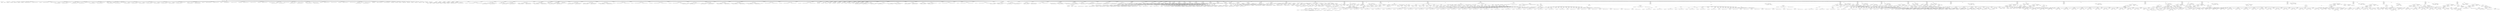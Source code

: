 digraph G {	
ranksep=.25;
	0 [label="MODULE"];
	1 [label="IDENTIFIERS: or1200_ctrl"];
	0 -> 1;
	2 [label="VAR_DECLARE_LIST"];
	0 -> 2;
	3 [label="VAR_DECLARE:  INPUT PORT"];
	2 -> 3;
	4 [label="IDENTIFIERS: clk"];
	3 -> 4;
	5 [label="VAR_DECLARE:  INPUT PORT"];
	2 -> 5;
	6 [label="IDENTIFIERS: rst"];
	5 -> 6;
	7 [label="VAR_DECLARE:  INPUT PORT"];
	2 -> 7;
	8 [label="IDENTIFIERS: id_freeze"];
	7 -> 8;
	9 [label="VAR_DECLARE:  INPUT PORT"];
	2 -> 9;
	10 [label="IDENTIFIERS: ex_freeze"];
	9 -> 10;
	11 [label="VAR_DECLARE:  INPUT PORT"];
	2 -> 11;
	12 [label="IDENTIFIERS: wb_freeze"];
	11 -> 12;
	13 [label="VAR_DECLARE:  INPUT PORT"];
	2 -> 13;
	14 [label="IDENTIFIERS: flushpipe"];
	13 -> 14;
	15 [label="VAR_DECLARE:  INPUT PORT"];
	2 -> 15;
	16 [label="IDENTIFIERS: if_insn"];
	15 -> 16;
	17 [label="NUMBERS: 00000000000000000000000000011111 ()"];
	15 -> 17;
	18 [label="NUMBERS: 00000000000000000000000000000000 ()"];
	15 -> 18;
	19 [label="VAR_DECLARE:  OUTPUT PORT"];
	2 -> 19;
	20 [label="IDENTIFIERS: ex_insn"];
	19 -> 20;
	21 [label="NUMBERS: 00000000000000000000000000011111 ()"];
	19 -> 21;
	22 [label="NUMBERS: 00000000000000000000000000000000 ()"];
	19 -> 22;
	23 [label="VAR_DECLARE:  OUTPUT PORT"];
	2 -> 23;
	24 [label="IDENTIFIERS: branch_op"];
	23 -> 24;
	25 [label="BINARY_OPERATION: MIN"];
	23 -> 25;
	26 [label="NUMBERS: 00000000000000000000000000000011 ()"];
	25 -> 26;
	27 [label="NUMBERS: 00000000000000000000000000000001 ()"];
	25 -> 27;
	28 [label="NUMBERS: 00000000000000000000000000000000 ()"];
	23 -> 28;
	29 [label="VAR_DECLARE:  INPUT PORT"];
	2 -> 29;
	30 [label="IDENTIFIERS: branch_taken"];
	29 -> 30;
	31 [label="VAR_DECLARE:  OUTPUT PORT"];
	2 -> 31;
	32 [label="IDENTIFIERS: rf_addra"];
	31 -> 32;
	33 [label="BINARY_OPERATION: MIN"];
	31 -> 33;
	34 [label="NUMBERS: 00000000000000000000000000000101 ()"];
	33 -> 34;
	35 [label="NUMBERS: 00000000000000000000000000000001 ()"];
	33 -> 35;
	36 [label="NUMBERS: 00000000000000000000000000000000 ()"];
	31 -> 36;
	37 [label="VAR_DECLARE:  OUTPUT PORT"];
	2 -> 37;
	38 [label="IDENTIFIERS: rf_addrb"];
	37 -> 38;
	39 [label="BINARY_OPERATION: MIN"];
	37 -> 39;
	40 [label="NUMBERS: 00000000000000000000000000000101 ()"];
	39 -> 40;
	41 [label="NUMBERS: 00000000000000000000000000000001 ()"];
	39 -> 41;
	42 [label="NUMBERS: 00000000000000000000000000000000 ()"];
	37 -> 42;
	43 [label="VAR_DECLARE:  OUTPUT PORT"];
	2 -> 43;
	44 [label="IDENTIFIERS: rf_rda"];
	43 -> 44;
	45 [label="VAR_DECLARE:  OUTPUT PORT"];
	2 -> 45;
	46 [label="IDENTIFIERS: rf_rdb"];
	45 -> 46;
	47 [label="VAR_DECLARE:  OUTPUT PORT"];
	2 -> 47;
	48 [label="IDENTIFIERS: alu_op"];
	47 -> 48;
	49 [label="BINARY_OPERATION: MIN"];
	47 -> 49;
	50 [label="NUMBERS: 00000000000000000000000000000100 ()"];
	49 -> 50;
	51 [label="NUMBERS: 00000000000000000000000000000001 ()"];
	49 -> 51;
	52 [label="NUMBERS: 00000000000000000000000000000000 ()"];
	47 -> 52;
	53 [label="VAR_DECLARE:  OUTPUT PORT"];
	2 -> 53;
	54 [label="IDENTIFIERS: mac_op"];
	53 -> 54;
	55 [label="BINARY_OPERATION: MIN"];
	53 -> 55;
	56 [label="NUMBERS: 00000000000000000000000000000010 ()"];
	55 -> 56;
	57 [label="NUMBERS: 00000000000000000000000000000001 ()"];
	55 -> 57;
	58 [label="NUMBERS: 00000000000000000000000000000000 ()"];
	53 -> 58;
	59 [label="VAR_DECLARE:  OUTPUT PORT"];
	2 -> 59;
	60 [label="IDENTIFIERS: shrot_op"];
	59 -> 60;
	61 [label="BINARY_OPERATION: MIN"];
	59 -> 61;
	62 [label="NUMBERS: 00000000000000000000000000000010 ()"];
	61 -> 62;
	63 [label="NUMBERS: 00000000000000000000000000000001 ()"];
	61 -> 63;
	64 [label="NUMBERS: 00000000000000000000000000000000 ()"];
	59 -> 64;
	65 [label="VAR_DECLARE:  OUTPUT PORT"];
	2 -> 65;
	66 [label="IDENTIFIERS: comp_op"];
	65 -> 66;
	67 [label="BINARY_OPERATION: MIN"];
	65 -> 67;
	68 [label="NUMBERS: 00000000000000000000000000000100 ()"];
	67 -> 68;
	69 [label="NUMBERS: 00000000000000000000000000000001 ()"];
	67 -> 69;
	70 [label="NUMBERS: 00000000000000000000000000000000 ()"];
	65 -> 70;
	71 [label="VAR_DECLARE:  OUTPUT PORT"];
	2 -> 71;
	72 [label="IDENTIFIERS: rf_addrw"];
	71 -> 72;
	73 [label="BINARY_OPERATION: MIN"];
	71 -> 73;
	74 [label="NUMBERS: 00000000000000000000000000000101 ()"];
	73 -> 74;
	75 [label="NUMBERS: 00000000000000000000000000000001 ()"];
	73 -> 75;
	76 [label="NUMBERS: 00000000000000000000000000000000 ()"];
	71 -> 76;
	77 [label="VAR_DECLARE:  OUTPUT PORT"];
	2 -> 77;
	78 [label="IDENTIFIERS: rfwb_op"];
	77 -> 78;
	79 [label="BINARY_OPERATION: MIN"];
	77 -> 79;
	80 [label="NUMBERS: 00000000000000000000000000000011 ()"];
	79 -> 80;
	81 [label="NUMBERS: 00000000000000000000000000000001 ()"];
	79 -> 81;
	82 [label="NUMBERS: 00000000000000000000000000000000 ()"];
	77 -> 82;
	83 [label="VAR_DECLARE:  OUTPUT PORT"];
	2 -> 83;
	84 [label="IDENTIFIERS: wb_insn"];
	83 -> 84;
	85 [label="NUMBERS: 00000000000000000000000000011111 ()"];
	83 -> 85;
	86 [label="NUMBERS: 00000000000000000000000000000000 ()"];
	83 -> 86;
	87 [label="VAR_DECLARE:  OUTPUT PORT"];
	2 -> 87;
	88 [label="IDENTIFIERS: simm"];
	87 -> 88;
	89 [label="NUMBERS: 00000000000000000000000000011111 ()"];
	87 -> 89;
	90 [label="NUMBERS: 00000000000000000000000000000000 ()"];
	87 -> 90;
	91 [label="VAR_DECLARE:  OUTPUT PORT"];
	2 -> 91;
	92 [label="IDENTIFIERS: branch_addrofs"];
	91 -> 92;
	93 [label="NUMBERS: 00000000000000000000000000011111 ()"];
	91 -> 93;
	94 [label="NUMBERS: 00000000000000000000000000000010 ()"];
	91 -> 94;
	95 [label="VAR_DECLARE:  OUTPUT PORT"];
	2 -> 95;
	96 [label="IDENTIFIERS: lsu_addrofs"];
	95 -> 96;
	97 [label="NUMBERS: 00000000000000000000000000011111 ()"];
	95 -> 97;
	98 [label="NUMBERS: 00000000000000000000000000000000 ()"];
	95 -> 98;
	99 [label="VAR_DECLARE:  OUTPUT PORT"];
	2 -> 99;
	100 [label="IDENTIFIERS: sel_a"];
	99 -> 100;
	101 [label="BINARY_OPERATION: MIN"];
	99 -> 101;
	102 [label="NUMBERS: 00000000000000000000000000000010 ()"];
	101 -> 102;
	103 [label="NUMBERS: 00000000000000000000000000000001 ()"];
	101 -> 103;
	104 [label="NUMBERS: 00000000000000000000000000000000 ()"];
	99 -> 104;
	105 [label="VAR_DECLARE:  OUTPUT PORT"];
	2 -> 105;
	106 [label="IDENTIFIERS: sel_b"];
	105 -> 106;
	107 [label="BINARY_OPERATION: MIN"];
	105 -> 107;
	108 [label="NUMBERS: 00000000000000000000000000000010 ()"];
	107 -> 108;
	109 [label="NUMBERS: 00000000000000000000000000000001 ()"];
	107 -> 109;
	110 [label="NUMBERS: 00000000000000000000000000000000 ()"];
	105 -> 110;
	111 [label="VAR_DECLARE:  OUTPUT PORT"];
	2 -> 111;
	112 [label="IDENTIFIERS: lsu_op"];
	111 -> 112;
	113 [label="BINARY_OPERATION: MIN"];
	111 -> 113;
	114 [label="NUMBERS: 00000000000000000000000000000100 ()"];
	113 -> 114;
	115 [label="NUMBERS: 00000000000000000000000000000001 ()"];
	113 -> 115;
	116 [label="NUMBERS: 00000000000000000000000000000000 ()"];
	111 -> 116;
	117 [label="VAR_DECLARE:  OUTPUT PORT"];
	2 -> 117;
	118 [label="IDENTIFIERS: cust5_op"];
	117 -> 118;
	119 [label="NUMBERS: 00000000000000000000000000000100 ()"];
	117 -> 119;
	120 [label="NUMBERS: 00000000000000000000000000000000 ()"];
	117 -> 120;
	121 [label="VAR_DECLARE:  OUTPUT PORT"];
	2 -> 121;
	122 [label="IDENTIFIERS: cust5_limm"];
	121 -> 122;
	123 [label="NUMBERS: 00000000000000000000000000000101 ()"];
	121 -> 123;
	124 [label="NUMBERS: 00000000000000000000000000000000 ()"];
	121 -> 124;
	125 [label="VAR_DECLARE:  OUTPUT PORT"];
	2 -> 125;
	126 [label="IDENTIFIERS: multicycle"];
	125 -> 126;
	127 [label="BINARY_OPERATION: MIN"];
	125 -> 127;
	128 [label="NUMBERS: 00000000000000000000000000000010 ()"];
	127 -> 128;
	129 [label="NUMBERS: 00000000000000000000000000000001 ()"];
	127 -> 129;
	130 [label="NUMBERS: 00000000000000000000000000000000 ()"];
	125 -> 130;
	131 [label="VAR_DECLARE:  OUTPUT PORT"];
	2 -> 131;
	132 [label="IDENTIFIERS: spr_addrimm"];
	131 -> 132;
	133 [label="NUMBERS: 00000000000000000000000000001111 ()"];
	131 -> 133;
	134 [label="NUMBERS: 00000000000000000000000000000000 ()"];
	131 -> 134;
	135 [label="VAR_DECLARE:  INPUT PORT"];
	2 -> 135;
	136 [label="IDENTIFIERS: wbforw_valid"];
	135 -> 136;
	137 [label="VAR_DECLARE:  OUTPUT PORT"];
	2 -> 137;
	138 [label="IDENTIFIERS: sig_syscall"];
	137 -> 138;
	139 [label="VAR_DECLARE:  OUTPUT PORT"];
	2 -> 139;
	140 [label="IDENTIFIERS: sig_trap"];
	139 -> 140;
	141 [label="VAR_DECLARE:  OUTPUT PORT"];
	2 -> 141;
	142 [label="IDENTIFIERS: force_dslot_fetch"];
	141 -> 142;
	143 [label="VAR_DECLARE:  OUTPUT PORT"];
	2 -> 143;
	144 [label="IDENTIFIERS: no_more_dslot"];
	143 -> 144;
	145 [label="VAR_DECLARE:  OUTPUT PORT"];
	2 -> 145;
	146 [label="IDENTIFIERS: ex_void"];
	145 -> 146;
	147 [label="VAR_DECLARE:  OUTPUT PORT"];
	2 -> 147;
	148 [label="IDENTIFIERS: id_macrc_op"];
	147 -> 148;
	149 [label="VAR_DECLARE:  OUTPUT PORT"];
	2 -> 149;
	150 [label="IDENTIFIERS: ex_macrc_op"];
	149 -> 150;
	151 [label="VAR_DECLARE:  OUTPUT PORT"];
	2 -> 151;
	152 [label="IDENTIFIERS: rfe"];
	151 -> 152;
	153 [label="VAR_DECLARE:  INPUT PORT"];
	2 -> 153;
	154 [label="IDENTIFIERS: du_hwbkpt"];
	153 -> 154;
	155 [label="VAR_DECLARE:  OUTPUT PORT"];
	2 -> 155;
	156 [label="IDENTIFIERS: except_illegal"];
	155 -> 156;
	157 [label="MODULE_ITEMS"];
	0 -> 157;
	158 [label="VAR_DECLARE_LIST"];
	157 -> 158;
	159 [label="VAR_DECLARE:  INPUT PORT"];
	158 -> 159;
	160 [label="IDENTIFIERS: clk"];
	159 -> 160;
	161 [label="VAR_DECLARE_LIST"];
	157 -> 161;
	162 [label="VAR_DECLARE:  INPUT PORT"];
	161 -> 162;
	163 [label="IDENTIFIERS: rst"];
	162 -> 163;
	164 [label="VAR_DECLARE_LIST"];
	157 -> 164;
	165 [label="VAR_DECLARE:  INPUT PORT"];
	164 -> 165;
	166 [label="IDENTIFIERS: id_freeze"];
	165 -> 166;
	167 [label="VAR_DECLARE_LIST"];
	157 -> 167;
	168 [label="VAR_DECLARE:  INPUT PORT"];
	167 -> 168;
	169 [label="IDENTIFIERS: ex_freeze"];
	168 -> 169;
	170 [label="VAR_DECLARE_LIST"];
	157 -> 170;
	171 [label="VAR_DECLARE:  INPUT PORT"];
	170 -> 171;
	172 [label="IDENTIFIERS: wb_freeze"];
	171 -> 172;
	173 [label="VAR_DECLARE_LIST"];
	157 -> 173;
	174 [label="VAR_DECLARE:  INPUT PORT"];
	173 -> 174;
	175 [label="IDENTIFIERS: flushpipe"];
	174 -> 175;
	176 [label="VAR_DECLARE_LIST"];
	157 -> 176;
	177 [label="VAR_DECLARE:  INPUT PORT"];
	176 -> 177;
	178 [label="IDENTIFIERS: if_insn"];
	177 -> 178;
	179 [label="NUMBERS: 00000000000000000000000000011111 ()"];
	177 -> 179;
	180 [label="NUMBERS: 00000000000000000000000000000000 ()"];
	177 -> 180;
	181 [label="VAR_DECLARE_LIST"];
	157 -> 181;
	182 [label="VAR_DECLARE:  OUTPUT PORT"];
	181 -> 182;
	183 [label="IDENTIFIERS: ex_insn"];
	182 -> 183;
	184 [label="NUMBERS: 00000000000000000000000000011111 ()"];
	182 -> 184;
	185 [label="NUMBERS: 00000000000000000000000000000000 ()"];
	182 -> 185;
	186 [label="VAR_DECLARE_LIST"];
	157 -> 186;
	187 [label="VAR_DECLARE:  OUTPUT PORT"];
	186 -> 187;
	188 [label="IDENTIFIERS: branch_op"];
	187 -> 188;
	189 [label="BINARY_OPERATION: MIN"];
	187 -> 189;
	190 [label="NUMBERS: 00000000000000000000000000000011 ()"];
	189 -> 190;
	191 [label="NUMBERS: 00000000000000000000000000000001 ()"];
	189 -> 191;
	192 [label="NUMBERS: 00000000000000000000000000000000 ()"];
	187 -> 192;
	193 [label="VAR_DECLARE_LIST"];
	157 -> 193;
	194 [label="VAR_DECLARE:  INPUT PORT"];
	193 -> 194;
	195 [label="IDENTIFIERS: branch_taken"];
	194 -> 195;
	196 [label="VAR_DECLARE_LIST"];
	157 -> 196;
	197 [label="VAR_DECLARE:  OUTPUT PORT"];
	196 -> 197;
	198 [label="IDENTIFIERS: rf_addrw"];
	197 -> 198;
	199 [label="BINARY_OPERATION: MIN"];
	197 -> 199;
	200 [label="NUMBERS: 00000000000000000000000000000101 ()"];
	199 -> 200;
	201 [label="NUMBERS: 00000000000000000000000000000001 ()"];
	199 -> 201;
	202 [label="NUMBERS: 00000000000000000000000000000000 ()"];
	197 -> 202;
	203 [label="VAR_DECLARE_LIST"];
	157 -> 203;
	204 [label="VAR_DECLARE:  OUTPUT PORT"];
	203 -> 204;
	205 [label="IDENTIFIERS: rf_addra"];
	204 -> 205;
	206 [label="BINARY_OPERATION: MIN"];
	204 -> 206;
	207 [label="NUMBERS: 00000000000000000000000000000101 ()"];
	206 -> 207;
	208 [label="NUMBERS: 00000000000000000000000000000001 ()"];
	206 -> 208;
	209 [label="NUMBERS: 00000000000000000000000000000000 ()"];
	204 -> 209;
	210 [label="VAR_DECLARE_LIST"];
	157 -> 210;
	211 [label="VAR_DECLARE:  OUTPUT PORT"];
	210 -> 211;
	212 [label="IDENTIFIERS: rf_addrb"];
	211 -> 212;
	213 [label="BINARY_OPERATION: MIN"];
	211 -> 213;
	214 [label="NUMBERS: 00000000000000000000000000000101 ()"];
	213 -> 214;
	215 [label="NUMBERS: 00000000000000000000000000000001 ()"];
	213 -> 215;
	216 [label="NUMBERS: 00000000000000000000000000000000 ()"];
	211 -> 216;
	217 [label="VAR_DECLARE_LIST"];
	157 -> 217;
	218 [label="VAR_DECLARE:  OUTPUT PORT"];
	217 -> 218;
	219 [label="IDENTIFIERS: rf_rda"];
	218 -> 219;
	220 [label="VAR_DECLARE_LIST"];
	157 -> 220;
	221 [label="VAR_DECLARE:  OUTPUT PORT"];
	220 -> 221;
	222 [label="IDENTIFIERS: rf_rdb"];
	221 -> 222;
	223 [label="VAR_DECLARE_LIST"];
	157 -> 223;
	224 [label="VAR_DECLARE:  OUTPUT PORT"];
	223 -> 224;
	225 [label="IDENTIFIERS: alu_op"];
	224 -> 225;
	226 [label="BINARY_OPERATION: MIN"];
	224 -> 226;
	227 [label="NUMBERS: 00000000000000000000000000000100 ()"];
	226 -> 227;
	228 [label="NUMBERS: 00000000000000000000000000000001 ()"];
	226 -> 228;
	229 [label="NUMBERS: 00000000000000000000000000000000 ()"];
	224 -> 229;
	230 [label="VAR_DECLARE_LIST"];
	157 -> 230;
	231 [label="VAR_DECLARE:  OUTPUT PORT"];
	230 -> 231;
	232 [label="IDENTIFIERS: mac_op"];
	231 -> 232;
	233 [label="BINARY_OPERATION: MIN"];
	231 -> 233;
	234 [label="NUMBERS: 00000000000000000000000000000010 ()"];
	233 -> 234;
	235 [label="NUMBERS: 00000000000000000000000000000001 ()"];
	233 -> 235;
	236 [label="NUMBERS: 00000000000000000000000000000000 ()"];
	231 -> 236;
	237 [label="VAR_DECLARE_LIST"];
	157 -> 237;
	238 [label="VAR_DECLARE:  OUTPUT PORT"];
	237 -> 238;
	239 [label="IDENTIFIERS: shrot_op"];
	238 -> 239;
	240 [label="BINARY_OPERATION: MIN"];
	238 -> 240;
	241 [label="NUMBERS: 00000000000000000000000000000010 ()"];
	240 -> 241;
	242 [label="NUMBERS: 00000000000000000000000000000001 ()"];
	240 -> 242;
	243 [label="NUMBERS: 00000000000000000000000000000000 ()"];
	238 -> 243;
	244 [label="VAR_DECLARE_LIST"];
	157 -> 244;
	245 [label="VAR_DECLARE:  OUTPUT PORT"];
	244 -> 245;
	246 [label="IDENTIFIERS: rfwb_op"];
	245 -> 246;
	247 [label="BINARY_OPERATION: MIN"];
	245 -> 247;
	248 [label="NUMBERS: 00000000000000000000000000000011 ()"];
	247 -> 248;
	249 [label="NUMBERS: 00000000000000000000000000000001 ()"];
	247 -> 249;
	250 [label="NUMBERS: 00000000000000000000000000000000 ()"];
	245 -> 250;
	251 [label="VAR_DECLARE_LIST"];
	157 -> 251;
	252 [label="VAR_DECLARE:  OUTPUT PORT"];
	251 -> 252;
	253 [label="IDENTIFIERS: wb_insn"];
	252 -> 253;
	254 [label="NUMBERS: 00000000000000000000000000011111 ()"];
	252 -> 254;
	255 [label="NUMBERS: 00000000000000000000000000000000 ()"];
	252 -> 255;
	256 [label="VAR_DECLARE_LIST"];
	157 -> 256;
	257 [label="VAR_DECLARE:  OUTPUT PORT"];
	256 -> 257;
	258 [label="IDENTIFIERS: simm"];
	257 -> 258;
	259 [label="NUMBERS: 00000000000000000000000000011111 ()"];
	257 -> 259;
	260 [label="NUMBERS: 00000000000000000000000000000000 ()"];
	257 -> 260;
	261 [label="VAR_DECLARE_LIST"];
	157 -> 261;
	262 [label="VAR_DECLARE:  OUTPUT PORT"];
	261 -> 262;
	263 [label="IDENTIFIERS: branch_addrofs"];
	262 -> 263;
	264 [label="NUMBERS: 00000000000000000000000000011111 ()"];
	262 -> 264;
	265 [label="NUMBERS: 00000000000000000000000000000010 ()"];
	262 -> 265;
	266 [label="VAR_DECLARE_LIST"];
	157 -> 266;
	267 [label="VAR_DECLARE:  OUTPUT PORT"];
	266 -> 267;
	268 [label="IDENTIFIERS: lsu_addrofs"];
	267 -> 268;
	269 [label="NUMBERS: 00000000000000000000000000011111 ()"];
	267 -> 269;
	270 [label="NUMBERS: 00000000000000000000000000000000 ()"];
	267 -> 270;
	271 [label="VAR_DECLARE_LIST"];
	157 -> 271;
	272 [label="VAR_DECLARE:  OUTPUT PORT"];
	271 -> 272;
	273 [label="IDENTIFIERS: sel_a"];
	272 -> 273;
	274 [label="BINARY_OPERATION: MIN"];
	272 -> 274;
	275 [label="NUMBERS: 00000000000000000000000000000010 ()"];
	274 -> 275;
	276 [label="NUMBERS: 00000000000000000000000000000001 ()"];
	274 -> 276;
	277 [label="NUMBERS: 00000000000000000000000000000000 ()"];
	272 -> 277;
	278 [label="VAR_DECLARE_LIST"];
	157 -> 278;
	279 [label="VAR_DECLARE:  OUTPUT PORT"];
	278 -> 279;
	280 [label="IDENTIFIERS: sel_b"];
	279 -> 280;
	281 [label="BINARY_OPERATION: MIN"];
	279 -> 281;
	282 [label="NUMBERS: 00000000000000000000000000000010 ()"];
	281 -> 282;
	283 [label="NUMBERS: 00000000000000000000000000000001 ()"];
	281 -> 283;
	284 [label="NUMBERS: 00000000000000000000000000000000 ()"];
	279 -> 284;
	285 [label="VAR_DECLARE_LIST"];
	157 -> 285;
	286 [label="VAR_DECLARE:  OUTPUT PORT"];
	285 -> 286;
	287 [label="IDENTIFIERS: lsu_op"];
	286 -> 287;
	288 [label="BINARY_OPERATION: MIN"];
	286 -> 288;
	289 [label="NUMBERS: 00000000000000000000000000000100 ()"];
	288 -> 289;
	290 [label="NUMBERS: 00000000000000000000000000000001 ()"];
	288 -> 290;
	291 [label="NUMBERS: 00000000000000000000000000000000 ()"];
	286 -> 291;
	292 [label="VAR_DECLARE_LIST"];
	157 -> 292;
	293 [label="VAR_DECLARE:  OUTPUT PORT"];
	292 -> 293;
	294 [label="IDENTIFIERS: comp_op"];
	293 -> 294;
	295 [label="BINARY_OPERATION: MIN"];
	293 -> 295;
	296 [label="NUMBERS: 00000000000000000000000000000100 ()"];
	295 -> 296;
	297 [label="NUMBERS: 00000000000000000000000000000001 ()"];
	295 -> 297;
	298 [label="NUMBERS: 00000000000000000000000000000000 ()"];
	293 -> 298;
	299 [label="VAR_DECLARE_LIST"];
	157 -> 299;
	300 [label="VAR_DECLARE:  OUTPUT PORT"];
	299 -> 300;
	301 [label="IDENTIFIERS: multicycle"];
	300 -> 301;
	302 [label="BINARY_OPERATION: MIN"];
	300 -> 302;
	303 [label="NUMBERS: 00000000000000000000000000000010 ()"];
	302 -> 303;
	304 [label="NUMBERS: 00000000000000000000000000000001 ()"];
	302 -> 304;
	305 [label="NUMBERS: 00000000000000000000000000000000 ()"];
	300 -> 305;
	306 [label="VAR_DECLARE_LIST"];
	157 -> 306;
	307 [label="VAR_DECLARE:  OUTPUT PORT"];
	306 -> 307;
	308 [label="IDENTIFIERS: cust5_op"];
	307 -> 308;
	309 [label="NUMBERS: 00000000000000000000000000000100 ()"];
	307 -> 309;
	310 [label="NUMBERS: 00000000000000000000000000000000 ()"];
	307 -> 310;
	311 [label="VAR_DECLARE_LIST"];
	157 -> 311;
	312 [label="VAR_DECLARE:  OUTPUT PORT"];
	311 -> 312;
	313 [label="IDENTIFIERS: cust5_limm"];
	312 -> 313;
	314 [label="NUMBERS: 00000000000000000000000000000101 ()"];
	312 -> 314;
	315 [label="NUMBERS: 00000000000000000000000000000000 ()"];
	312 -> 315;
	316 [label="VAR_DECLARE_LIST"];
	157 -> 316;
	317 [label="VAR_DECLARE:  OUTPUT PORT"];
	316 -> 317;
	318 [label="IDENTIFIERS: spr_addrimm"];
	317 -> 318;
	319 [label="NUMBERS: 00000000000000000000000000001111 ()"];
	317 -> 319;
	320 [label="NUMBERS: 00000000000000000000000000000000 ()"];
	317 -> 320;
	321 [label="VAR_DECLARE_LIST"];
	157 -> 321;
	322 [label="VAR_DECLARE:  INPUT PORT"];
	321 -> 322;
	323 [label="IDENTIFIERS: wbforw_valid"];
	322 -> 323;
	324 [label="VAR_DECLARE_LIST"];
	157 -> 324;
	325 [label="VAR_DECLARE:  INPUT PORT"];
	324 -> 325;
	326 [label="IDENTIFIERS: du_hwbkpt"];
	325 -> 326;
	327 [label="VAR_DECLARE_LIST"];
	157 -> 327;
	328 [label="VAR_DECLARE:  OUTPUT PORT"];
	327 -> 328;
	329 [label="IDENTIFIERS: sig_syscall"];
	328 -> 329;
	330 [label="VAR_DECLARE_LIST"];
	157 -> 330;
	331 [label="VAR_DECLARE:  OUTPUT PORT"];
	330 -> 331;
	332 [label="IDENTIFIERS: sig_trap"];
	331 -> 332;
	333 [label="VAR_DECLARE_LIST"];
	157 -> 333;
	334 [label="VAR_DECLARE:  OUTPUT PORT"];
	333 -> 334;
	335 [label="IDENTIFIERS: force_dslot_fetch"];
	334 -> 335;
	336 [label="VAR_DECLARE_LIST"];
	157 -> 336;
	337 [label="VAR_DECLARE:  OUTPUT PORT"];
	336 -> 337;
	338 [label="IDENTIFIERS: no_more_dslot"];
	337 -> 338;
	339 [label="VAR_DECLARE_LIST"];
	157 -> 339;
	340 [label="VAR_DECLARE:  OUTPUT PORT"];
	339 -> 340;
	341 [label="IDENTIFIERS: ex_void"];
	340 -> 341;
	342 [label="VAR_DECLARE_LIST"];
	157 -> 342;
	343 [label="VAR_DECLARE:  OUTPUT PORT"];
	342 -> 343;
	344 [label="IDENTIFIERS: id_macrc_op"];
	343 -> 344;
	345 [label="VAR_DECLARE_LIST"];
	157 -> 345;
	346 [label="VAR_DECLARE:  OUTPUT PORT"];
	345 -> 346;
	347 [label="IDENTIFIERS: ex_macrc_op"];
	346 -> 347;
	348 [label="VAR_DECLARE_LIST"];
	157 -> 348;
	349 [label="VAR_DECLARE:  OUTPUT PORT"];
	348 -> 349;
	350 [label="IDENTIFIERS: rfe"];
	349 -> 350;
	351 [label="VAR_DECLARE_LIST"];
	157 -> 351;
	352 [label="VAR_DECLARE:  OUTPUT PORT"];
	351 -> 352;
	353 [label="IDENTIFIERS: except_illegal"];
	352 -> 353;
	354 [label="VAR_DECLARE_LIST"];
	157 -> 354;
	355 [label="VAR_DECLARE:  REG"];
	354 -> 355;
	356 [label="IDENTIFIERS: pre_branch_op"];
	355 -> 356;
	357 [label="BINARY_OPERATION: MIN"];
	355 -> 357;
	358 [label="NUMBERS: 00000000000000000000000000000011 ()"];
	357 -> 358;
	359 [label="NUMBERS: 00000000000000000000000000000001 ()"];
	357 -> 359;
	360 [label="NUMBERS: 00000000000000000000000000000000 ()"];
	355 -> 360;
	361 [label="VAR_DECLARE_LIST"];
	157 -> 361;
	362 [label="VAR_DECLARE:  REG"];
	361 -> 362;
	363 [label="IDENTIFIERS: branch_op"];
	362 -> 363;
	364 [label="BINARY_OPERATION: MIN"];
	362 -> 364;
	365 [label="NUMBERS: 00000000000000000000000000000011 ()"];
	364 -> 365;
	366 [label="NUMBERS: 00000000000000000000000000000001 ()"];
	364 -> 366;
	367 [label="NUMBERS: 00000000000000000000000000000000 ()"];
	362 -> 367;
	368 [label="VAR_DECLARE_LIST"];
	157 -> 368;
	369 [label="VAR_DECLARE:  REG"];
	368 -> 369;
	370 [label="IDENTIFIERS: alu_op"];
	369 -> 370;
	371 [label="BINARY_OPERATION: MIN"];
	369 -> 371;
	372 [label="NUMBERS: 00000000000000000000000000000100 ()"];
	371 -> 372;
	373 [label="NUMBERS: 00000000000000000000000000000001 ()"];
	371 -> 373;
	374 [label="NUMBERS: 00000000000000000000000000000000 ()"];
	369 -> 374;
	375 [label="VAR_DECLARE_LIST"];
	157 -> 375;
	376 [label="VAR_DECLARE:  REG"];
	375 -> 376;
	377 [label="IDENTIFIERS: mac_op"];
	376 -> 377;
	378 [label="BINARY_OPERATION: MIN"];
	376 -> 378;
	379 [label="NUMBERS: 00000000000000000000000000000010 ()"];
	378 -> 379;
	380 [label="NUMBERS: 00000000000000000000000000000001 ()"];
	378 -> 380;
	381 [label="NUMBERS: 00000000000000000000000000000000 ()"];
	376 -> 381;
	382 [label="VAR_DECLARE_LIST"];
	157 -> 382;
	383 [label="VAR_DECLARE:  REG"];
	382 -> 383;
	384 [label="IDENTIFIERS: ex_macrc_op"];
	383 -> 384;
	385 [label="VAR_DECLARE_LIST"];
	157 -> 385;
	386 [label="VAR_DECLARE:  REG"];
	385 -> 386;
	387 [label="IDENTIFIERS: shrot_op"];
	386 -> 387;
	388 [label="BINARY_OPERATION: MIN"];
	386 -> 388;
	389 [label="NUMBERS: 00000000000000000000000000000010 ()"];
	388 -> 389;
	390 [label="NUMBERS: 00000000000000000000000000000001 ()"];
	388 -> 390;
	391 [label="NUMBERS: 00000000000000000000000000000000 ()"];
	386 -> 391;
	392 [label="VAR_DECLARE_LIST"];
	157 -> 392;
	393 [label="VAR_DECLARE:  REG"];
	392 -> 393;
	394 [label="IDENTIFIERS: id_insn"];
	393 -> 394;
	395 [label="NUMBERS: 00000000000000000000000000011111 ()"];
	393 -> 395;
	396 [label="NUMBERS: 00000000000000000000000000000000 ()"];
	393 -> 396;
	397 [label="VAR_DECLARE_LIST"];
	157 -> 397;
	398 [label="VAR_DECLARE:  REG"];
	397 -> 398;
	399 [label="IDENTIFIERS: ex_insn"];
	398 -> 399;
	400 [label="NUMBERS: 00000000000000000000000000011111 ()"];
	398 -> 400;
	401 [label="NUMBERS: 00000000000000000000000000000000 ()"];
	398 -> 401;
	402 [label="VAR_DECLARE_LIST"];
	157 -> 402;
	403 [label="VAR_DECLARE:  REG"];
	402 -> 403;
	404 [label="IDENTIFIERS: wb_insn"];
	403 -> 404;
	405 [label="NUMBERS: 00000000000000000000000000011111 ()"];
	403 -> 405;
	406 [label="NUMBERS: 00000000000000000000000000000000 ()"];
	403 -> 406;
	407 [label="VAR_DECLARE_LIST"];
	157 -> 407;
	408 [label="VAR_DECLARE:  REG"];
	407 -> 408;
	409 [label="IDENTIFIERS: rf_addrw"];
	408 -> 409;
	410 [label="BINARY_OPERATION: MIN"];
	408 -> 410;
	411 [label="NUMBERS: 00000000000000000000000000000101 ()"];
	410 -> 411;
	412 [label="NUMBERS: 00000000000000000000000000000001 ()"];
	410 -> 412;
	413 [label="NUMBERS: 00000000000000000000000000000000 ()"];
	408 -> 413;
	414 [label="VAR_DECLARE_LIST"];
	157 -> 414;
	415 [label="VAR_DECLARE:  REG"];
	414 -> 415;
	416 [label="IDENTIFIERS: wb_rfaddrw"];
	415 -> 416;
	417 [label="BINARY_OPERATION: MIN"];
	415 -> 417;
	418 [label="NUMBERS: 00000000000000000000000000000101 ()"];
	417 -> 418;
	419 [label="NUMBERS: 00000000000000000000000000000001 ()"];
	417 -> 419;
	420 [label="NUMBERS: 00000000000000000000000000000000 ()"];
	415 -> 420;
	421 [label="VAR_DECLARE_LIST"];
	157 -> 421;
	422 [label="VAR_DECLARE:  REG"];
	421 -> 422;
	423 [label="IDENTIFIERS: rfwb_op"];
	422 -> 423;
	424 [label="BINARY_OPERATION: MIN"];
	422 -> 424;
	425 [label="NUMBERS: 00000000000000000000000000000011 ()"];
	424 -> 425;
	426 [label="NUMBERS: 00000000000000000000000000000001 ()"];
	424 -> 426;
	427 [label="NUMBERS: 00000000000000000000000000000000 ()"];
	422 -> 427;
	428 [label="VAR_DECLARE_LIST"];
	157 -> 428;
	429 [label="VAR_DECLARE:  REG"];
	428 -> 429;
	430 [label="IDENTIFIERS: lsu_addrofs"];
	429 -> 430;
	431 [label="NUMBERS: 00000000000000000000000000011111 ()"];
	429 -> 431;
	432 [label="NUMBERS: 00000000000000000000000000000000 ()"];
	429 -> 432;
	433 [label="VAR_DECLARE_LIST"];
	157 -> 433;
	434 [label="VAR_DECLARE:  REG"];
	433 -> 434;
	435 [label="IDENTIFIERS: sel_a"];
	434 -> 435;
	436 [label="BINARY_OPERATION: MIN"];
	434 -> 436;
	437 [label="NUMBERS: 00000000000000000000000000000010 ()"];
	436 -> 437;
	438 [label="NUMBERS: 00000000000000000000000000000001 ()"];
	436 -> 438;
	439 [label="NUMBERS: 00000000000000000000000000000000 ()"];
	434 -> 439;
	440 [label="VAR_DECLARE_LIST"];
	157 -> 440;
	441 [label="VAR_DECLARE:  REG"];
	440 -> 441;
	442 [label="IDENTIFIERS: sel_b"];
	441 -> 442;
	443 [label="BINARY_OPERATION: MIN"];
	441 -> 443;
	444 [label="NUMBERS: 00000000000000000000000000000010 ()"];
	443 -> 444;
	445 [label="NUMBERS: 00000000000000000000000000000001 ()"];
	443 -> 445;
	446 [label="NUMBERS: 00000000000000000000000000000000 ()"];
	441 -> 446;
	447 [label="VAR_DECLARE_LIST"];
	157 -> 447;
	448 [label="VAR_DECLARE:  REG"];
	447 -> 448;
	449 [label="IDENTIFIERS: sel_imm"];
	448 -> 449;
	450 [label="VAR_DECLARE_LIST"];
	157 -> 450;
	451 [label="VAR_DECLARE:  REG"];
	450 -> 451;
	452 [label="IDENTIFIERS: lsu_op"];
	451 -> 452;
	453 [label="BINARY_OPERATION: MIN"];
	451 -> 453;
	454 [label="NUMBERS: 00000000000000000000000000000100 ()"];
	453 -> 454;
	455 [label="NUMBERS: 00000000000000000000000000000001 ()"];
	453 -> 455;
	456 [label="NUMBERS: 00000000000000000000000000000000 ()"];
	451 -> 456;
	457 [label="VAR_DECLARE_LIST"];
	157 -> 457;
	458 [label="VAR_DECLARE:  REG"];
	457 -> 458;
	459 [label="IDENTIFIERS: comp_op"];
	458 -> 459;
	460 [label="BINARY_OPERATION: MIN"];
	458 -> 460;
	461 [label="NUMBERS: 00000000000000000000000000000100 ()"];
	460 -> 461;
	462 [label="NUMBERS: 00000000000000000000000000000001 ()"];
	460 -> 462;
	463 [label="NUMBERS: 00000000000000000000000000000000 ()"];
	458 -> 463;
	464 [label="VAR_DECLARE_LIST"];
	157 -> 464;
	465 [label="VAR_DECLARE:  REG"];
	464 -> 465;
	466 [label="IDENTIFIERS: multicycle"];
	465 -> 466;
	467 [label="BINARY_OPERATION: MIN"];
	465 -> 467;
	468 [label="NUMBERS: 00000000000000000000000000000010 ()"];
	467 -> 468;
	469 [label="NUMBERS: 00000000000000000000000000000001 ()"];
	467 -> 469;
	470 [label="NUMBERS: 00000000000000000000000000000000 ()"];
	465 -> 470;
	471 [label="VAR_DECLARE_LIST"];
	157 -> 471;
	472 [label="VAR_DECLARE:  REG"];
	471 -> 472;
	473 [label="IDENTIFIERS: imm_signextend"];
	472 -> 473;
	474 [label="VAR_DECLARE_LIST"];
	157 -> 474;
	475 [label="VAR_DECLARE:  REG"];
	474 -> 475;
	476 [label="IDENTIFIERS: spr_addrimm"];
	475 -> 476;
	477 [label="NUMBERS: 00000000000000000000000000001111 ()"];
	475 -> 477;
	478 [label="NUMBERS: 00000000000000000000000000000000 ()"];
	475 -> 478;
	479 [label="VAR_DECLARE_LIST"];
	157 -> 479;
	480 [label="VAR_DECLARE:  REG"];
	479 -> 480;
	481 [label="IDENTIFIERS: sig_syscall"];
	480 -> 481;
	482 [label="VAR_DECLARE_LIST"];
	157 -> 482;
	483 [label="VAR_DECLARE:  REG"];
	482 -> 483;
	484 [label="IDENTIFIERS: sig_trap"];
	483 -> 484;
	485 [label="VAR_DECLARE_LIST"];
	157 -> 485;
	486 [label="VAR_DECLARE:  REG"];
	485 -> 486;
	487 [label="IDENTIFIERS: except_illegal"];
	486 -> 487;
	488 [label="VAR_DECLARE_LIST"];
	157 -> 488;
	489 [label="VAR_DECLARE:  WIRE"];
	488 -> 489;
	490 [label="IDENTIFIERS: id_void"];
	489 -> 490;
	491 [label="ASSIGN"];
	157 -> 491;
	492 [label="BLOCKING_STATEMENT"];
	491 -> 492;
	493 [label="IDENTIFIERS: rf_addra"];
	492 -> 493;
	494 [label="RANGE_REF"];
	492 -> 494;
	495 [label="IDENTIFIERS: if_insn"];
	494 -> 495;
	496 [label="NUMBERS: 00000000000000000000000000010100 ()"];
	494 -> 496;
	497 [label="NUMBERS: 00000000000000000000000000010000 ()"];
	494 -> 497;
	498 [label="ASSIGN"];
	157 -> 498;
	499 [label="BLOCKING_STATEMENT"];
	498 -> 499;
	500 [label="IDENTIFIERS: rf_addrb"];
	499 -> 500;
	501 [label="RANGE_REF"];
	499 -> 501;
	502 [label="IDENTIFIERS: if_insn"];
	501 -> 502;
	503 [label="NUMBERS: 00000000000000000000000000001111 ()"];
	501 -> 503;
	504 [label="NUMBERS: 00000000000000000000000000001011 ()"];
	501 -> 504;
	505 [label="ASSIGN"];
	157 -> 505;
	506 [label="BLOCKING_STATEMENT"];
	505 -> 506;
	507 [label="IDENTIFIERS: rf_rda"];
	506 -> 507;
	508 [label="ARRAY_REF"];
	506 -> 508;
	509 [label="IDENTIFIERS: if_insn"];
	508 -> 509;
	510 [label="NUMBERS: 00000000000000000000000000011111 ()"];
	508 -> 510;
	511 [label="ASSIGN"];
	157 -> 511;
	512 [label="BLOCKING_STATEMENT"];
	511 -> 512;
	513 [label="IDENTIFIERS: rf_rdb"];
	512 -> 513;
	514 [label="ARRAY_REF"];
	512 -> 514;
	515 [label="IDENTIFIERS: if_insn"];
	514 -> 515;
	516 [label="NUMBERS: 00000000000000000000000000011110 ()"];
	514 -> 516;
	517 [label="ASSIGN"];
	157 -> 517;
	518 [label="BLOCKING_STATEMENT"];
	517 -> 518;
	519 [label="IDENTIFIERS: force_dslot_fetch"];
	518 -> 519;
	520 [label="NUMBERS: 0 ()"];
	518 -> 520;
	521 [label="ASSIGN"];
	157 -> 521;
	522 [label="BLOCKING_STATEMENT"];
	521 -> 522;
	523 [label="IDENTIFIERS: no_more_dslot"];
	522 -> 523;
	524 [label="BINARY_OPERATION: bOR"];
	522 -> 524;
	525 [label="BINARY_OPERATION: bAND"];
	524 -> 525;
	526 [label="BINARY_OPERATION: bAND"];
	525 -> 526;
	527 [label="UNARY_OPERATION: bOR"];
	526 -> 527;
	528 [label="IDENTIFIERS: branch_op"];
	527 -> 528;
	529 [label="UNARY_OPERATION: lNOT"];
	526 -> 529;
	530 [label="IDENTIFIERS: id_void"];
	529 -> 530;
	531 [label="IDENTIFIERS: branch_taken"];
	525 -> 531;
	532 [label="BINARY_OPERATION: lEQ"];
	524 -> 532;
	533 [label="IDENTIFIERS: branch_op"];
	532 -> 533;
	534 [label="NUMBERS: 110 ()"];
	532 -> 534;
	535 [label="ASSIGN"];
	157 -> 535;
	536 [label="BLOCKING_STATEMENT"];
	535 -> 536;
	537 [label="IDENTIFIERS: id_void"];
	536 -> 537;
	538 [label="BINARY_OPERATION: bAND"];
	536 -> 538;
	539 [label="BINARY_OPERATION: lEQ"];
	538 -> 539;
	540 [label="RANGE_REF"];
	539 -> 540;
	541 [label="IDENTIFIERS: id_insn"];
	540 -> 541;
	542 [label="NUMBERS: 00000000000000000000000000011111 ()"];
	540 -> 542;
	543 [label="NUMBERS: 00000000000000000000000000011010 ()"];
	540 -> 543;
	544 [label="NUMBERS: 000101 ()"];
	539 -> 544;
	545 [label="ARRAY_REF"];
	538 -> 545;
	546 [label="IDENTIFIERS: id_insn"];
	545 -> 546;
	547 [label="NUMBERS: 00000000000000000000000000010000 ()"];
	545 -> 547;
	548 [label="ASSIGN"];
	157 -> 548;
	549 [label="BLOCKING_STATEMENT"];
	548 -> 549;
	550 [label="IDENTIFIERS: ex_void"];
	549 -> 550;
	551 [label="BINARY_OPERATION: bAND"];
	549 -> 551;
	552 [label="BINARY_OPERATION: lEQ"];
	551 -> 552;
	553 [label="RANGE_REF"];
	552 -> 553;
	554 [label="IDENTIFIERS: ex_insn"];
	553 -> 554;
	555 [label="NUMBERS: 00000000000000000000000000011111 ()"];
	553 -> 555;
	556 [label="NUMBERS: 00000000000000000000000000011010 ()"];
	553 -> 556;
	557 [label="NUMBERS: 000101 ()"];
	552 -> 557;
	558 [label="ARRAY_REF"];
	551 -> 558;
	559 [label="IDENTIFIERS: ex_insn"];
	558 -> 559;
	560 [label="NUMBERS: 00000000000000000000000000010000 ()"];
	558 -> 560;
	561 [label="ASSIGN"];
	157 -> 561;
	562 [label="BLOCKING_STATEMENT"];
	561 -> 562;
	563 [label="IDENTIFIERS: simm"];
	562 -> 563;
	564 [label="IF_Q"];
	562 -> 564;
	565 [label="BINARY_OPERATION: lEQ"];
	564 -> 565;
	566 [label="IDENTIFIERS: imm_signextend"];
	565 -> 566;
	567 [label="NUMBERS: 1 ()"];
	565 -> 567;
	568 [label="CONCATENATE"];
	564 -> 568;
	569 [label="CONCATENATE"];
	568 -> 569;
	570 [label="ARRAY_REF"];
	569 -> 570;
	571 [label="IDENTIFIERS: id_insn"];
	570 -> 571;
	572 [label="NUMBERS: 00000000000000000000000000001111 ()"];
	570 -> 572;
	573 [label="CONCATENATE"];
	568 -> 573;
	574 [label="ARRAY_REF"];
	573 -> 574;
	575 [label="IDENTIFIERS: id_insn"];
	574 -> 575;
	576 [label="NUMBERS: 00000000000000000000000000001111 ()"];
	574 -> 576;
	577 [label="CONCATENATE"];
	568 -> 577;
	578 [label="ARRAY_REF"];
	577 -> 578;
	579 [label="IDENTIFIERS: id_insn"];
	578 -> 579;
	580 [label="NUMBERS: 00000000000000000000000000001111 ()"];
	578 -> 580;
	581 [label="CONCATENATE"];
	568 -> 581;
	582 [label="ARRAY_REF"];
	581 -> 582;
	583 [label="IDENTIFIERS: id_insn"];
	582 -> 583;
	584 [label="NUMBERS: 00000000000000000000000000001111 ()"];
	582 -> 584;
	585 [label="CONCATENATE"];
	568 -> 585;
	586 [label="ARRAY_REF"];
	585 -> 586;
	587 [label="IDENTIFIERS: id_insn"];
	586 -> 587;
	588 [label="NUMBERS: 00000000000000000000000000001111 ()"];
	586 -> 588;
	589 [label="CONCATENATE"];
	568 -> 589;
	590 [label="ARRAY_REF"];
	589 -> 590;
	591 [label="IDENTIFIERS: id_insn"];
	590 -> 591;
	592 [label="NUMBERS: 00000000000000000000000000001111 ()"];
	590 -> 592;
	593 [label="CONCATENATE"];
	568 -> 593;
	594 [label="ARRAY_REF"];
	593 -> 594;
	595 [label="IDENTIFIERS: id_insn"];
	594 -> 595;
	596 [label="NUMBERS: 00000000000000000000000000001111 ()"];
	594 -> 596;
	597 [label="CONCATENATE"];
	568 -> 597;
	598 [label="ARRAY_REF"];
	597 -> 598;
	599 [label="IDENTIFIERS: id_insn"];
	598 -> 599;
	600 [label="NUMBERS: 00000000000000000000000000001111 ()"];
	598 -> 600;
	601 [label="CONCATENATE"];
	568 -> 601;
	602 [label="ARRAY_REF"];
	601 -> 602;
	603 [label="IDENTIFIERS: id_insn"];
	602 -> 603;
	604 [label="NUMBERS: 00000000000000000000000000001111 ()"];
	602 -> 604;
	605 [label="CONCATENATE"];
	568 -> 605;
	606 [label="ARRAY_REF"];
	605 -> 606;
	607 [label="IDENTIFIERS: id_insn"];
	606 -> 607;
	608 [label="NUMBERS: 00000000000000000000000000001111 ()"];
	606 -> 608;
	609 [label="CONCATENATE"];
	568 -> 609;
	610 [label="ARRAY_REF"];
	609 -> 610;
	611 [label="IDENTIFIERS: id_insn"];
	610 -> 611;
	612 [label="NUMBERS: 00000000000000000000000000001111 ()"];
	610 -> 612;
	613 [label="CONCATENATE"];
	568 -> 613;
	614 [label="ARRAY_REF"];
	613 -> 614;
	615 [label="IDENTIFIERS: id_insn"];
	614 -> 615;
	616 [label="NUMBERS: 00000000000000000000000000001111 ()"];
	614 -> 616;
	617 [label="CONCATENATE"];
	568 -> 617;
	618 [label="ARRAY_REF"];
	617 -> 618;
	619 [label="IDENTIFIERS: id_insn"];
	618 -> 619;
	620 [label="NUMBERS: 00000000000000000000000000001111 ()"];
	618 -> 620;
	621 [label="CONCATENATE"];
	568 -> 621;
	622 [label="ARRAY_REF"];
	621 -> 622;
	623 [label="IDENTIFIERS: id_insn"];
	622 -> 623;
	624 [label="NUMBERS: 00000000000000000000000000001111 ()"];
	622 -> 624;
	625 [label="CONCATENATE"];
	568 -> 625;
	626 [label="ARRAY_REF"];
	625 -> 626;
	627 [label="IDENTIFIERS: id_insn"];
	626 -> 627;
	628 [label="NUMBERS: 00000000000000000000000000001111 ()"];
	626 -> 628;
	629 [label="CONCATENATE"];
	568 -> 629;
	630 [label="ARRAY_REF"];
	629 -> 630;
	631 [label="IDENTIFIERS: id_insn"];
	630 -> 631;
	632 [label="NUMBERS: 00000000000000000000000000001111 ()"];
	630 -> 632;
	633 [label="RANGE_REF"];
	568 -> 633;
	634 [label="IDENTIFIERS: id_insn"];
	633 -> 634;
	635 [label="NUMBERS: 00000000000000000000000000001111 ()"];
	633 -> 635;
	636 [label="NUMBERS: 00000000000000000000000000000000 ()"];
	633 -> 636;
	637 [label="CONCATENATE"];
	564 -> 637;
	638 [label="CONCATENATE"];
	637 -> 638;
	639 [label="NUMBERS: 0000000000000000 ()"];
	638 -> 639;
	640 [label="RANGE_REF"];
	637 -> 640;
	641 [label="IDENTIFIERS: id_insn"];
	640 -> 641;
	642 [label="NUMBERS: 00000000000000000000000000001111 ()"];
	640 -> 642;
	643 [label="NUMBERS: 00000000000000000000000000000000 ()"];
	640 -> 643;
	644 [label="ASSIGN"];
	157 -> 644;
	645 [label="BLOCKING_STATEMENT"];
	644 -> 645;
	646 [label="IDENTIFIERS: branch_addrofs"];
	645 -> 646;
	647 [label="CONCATENATE"];
	645 -> 647;
	648 [label="CONCATENATE"];
	647 -> 648;
	649 [label="ARRAY_REF"];
	648 -> 649;
	650 [label="IDENTIFIERS: ex_insn"];
	649 -> 650;
	651 [label="NUMBERS: 00000000000000000000000000011001 ()"];
	649 -> 651;
	652 [label="CONCATENATE"];
	647 -> 652;
	653 [label="ARRAY_REF"];
	652 -> 653;
	654 [label="IDENTIFIERS: ex_insn"];
	653 -> 654;
	655 [label="NUMBERS: 00000000000000000000000000011001 ()"];
	653 -> 655;
	656 [label="CONCATENATE"];
	647 -> 656;
	657 [label="ARRAY_REF"];
	656 -> 657;
	658 [label="IDENTIFIERS: ex_insn"];
	657 -> 658;
	659 [label="NUMBERS: 00000000000000000000000000011001 ()"];
	657 -> 659;
	660 [label="CONCATENATE"];
	647 -> 660;
	661 [label="ARRAY_REF"];
	660 -> 661;
	662 [label="IDENTIFIERS: ex_insn"];
	661 -> 662;
	663 [label="NUMBERS: 00000000000000000000000000011001 ()"];
	661 -> 663;
	664 [label="CONCATENATE"];
	647 -> 664;
	665 [label="ARRAY_REF"];
	664 -> 665;
	666 [label="IDENTIFIERS: ex_insn"];
	665 -> 666;
	667 [label="NUMBERS: 00000000000000000000000000011001 ()"];
	665 -> 667;
	668 [label="RANGE_REF"];
	647 -> 668;
	669 [label="IDENTIFIERS: ex_insn"];
	668 -> 669;
	670 [label="NUMBERS: 00000000000000000000000000011001 ()"];
	668 -> 670;
	671 [label="NUMBERS: 00000000000000000000000000000000 ()"];
	668 -> 671;
	672 [label="ASSIGN"];
	157 -> 672;
	673 [label="BLOCKING_STATEMENT"];
	672 -> 673;
	674 [label="IDENTIFIERS: id_macrc_op"];
	673 -> 674;
	675 [label="BINARY_OPERATION: bAND"];
	673 -> 675;
	676 [label="BINARY_OPERATION: lEQ"];
	675 -> 676;
	677 [label="RANGE_REF"];
	676 -> 677;
	678 [label="IDENTIFIERS: id_insn"];
	677 -> 678;
	679 [label="NUMBERS: 00000000000000000000000000011111 ()"];
	677 -> 679;
	680 [label="NUMBERS: 00000000000000000000000000011010 ()"];
	677 -> 680;
	681 [label="NUMBERS: 000110 ()"];
	676 -> 681;
	682 [label="ARRAY_REF"];
	675 -> 682;
	683 [label="IDENTIFIERS: id_insn"];
	682 -> 683;
	684 [label="NUMBERS: 00000000000000000000000000010000 ()"];
	682 -> 684;
	685 [label="ASSIGN"];
	157 -> 685;
	686 [label="BLOCKING_STATEMENT"];
	685 -> 686;
	687 [label="IDENTIFIERS: cust5_op"];
	686 -> 687;
	688 [label="RANGE_REF"];
	686 -> 688;
	689 [label="IDENTIFIERS: ex_insn"];
	688 -> 689;
	690 [label="NUMBERS: 00000000000000000000000000000100 ()"];
	688 -> 690;
	691 [label="NUMBERS: 00000000000000000000000000000000 ()"];
	688 -> 691;
	692 [label="ASSIGN"];
	157 -> 692;
	693 [label="BLOCKING_STATEMENT"];
	692 -> 693;
	694 [label="IDENTIFIERS: cust5_limm"];
	693 -> 694;
	695 [label="RANGE_REF"];
	693 -> 695;
	696 [label="IDENTIFIERS: ex_insn"];
	695 -> 696;
	697 [label="NUMBERS: 00000000000000000000000000001010 ()"];
	695 -> 697;
	698 [label="NUMBERS: 00000000000000000000000000000101 ()"];
	695 -> 698;
	699 [label="ASSIGN"];
	157 -> 699;
	700 [label="BLOCKING_STATEMENT"];
	699 -> 700;
	701 [label="IDENTIFIERS: rfe"];
	700 -> 701;
	702 [label="BINARY_OPERATION: bOR"];
	700 -> 702;
	703 [label="BINARY_OPERATION: lEQ"];
	702 -> 703;
	704 [label="IDENTIFIERS: pre_branch_op"];
	703 -> 704;
	705 [label="NUMBERS: 110 ()"];
	703 -> 705;
	706 [label="BINARY_OPERATION: lEQ"];
	702 -> 706;
	707 [label="IDENTIFIERS: branch_op"];
	706 -> 707;
	708 [label="NUMBERS: 110 ()"];
	706 -> 708;
	709 [label="ALWAYS"];
	157 -> 709;
	710 [label="DELAY_CONTROL"];
	709 -> 710;
	711 [label="IDENTIFIERS: rf_addrw"];
	710 -> 711;
	712 [label="IDENTIFIERS: id_insn"];
	710 -> 712;
	713 [label="IDENTIFIERS: rfwb_op"];
	710 -> 713;
	714 [label="IDENTIFIERS: wbforw_valid"];
	710 -> 714;
	715 [label="IDENTIFIERS: wb_rfaddrw"];
	710 -> 715;
	716 [label="IF"];
	709 -> 716;
	717 [label="BINARY_OPERATION: lAND"];
	716 -> 717;
	718 [label="BINARY_OPERATION: lEQ"];
	717 -> 718;
	719 [label="RANGE_REF"];
	718 -> 719;
	720 [label="IDENTIFIERS: id_insn"];
	719 -> 720;
	721 [label="NUMBERS: 00000000000000000000000000010100 ()"];
	719 -> 721;
	722 [label="NUMBERS: 00000000000000000000000000010000 ()"];
	719 -> 722;
	723 [label="IDENTIFIERS: rf_addrw"];
	718 -> 723;
	724 [label="ARRAY_REF"];
	717 -> 724;
	725 [label="IDENTIFIERS: rfwb_op"];
	724 -> 725;
	726 [label="NUMBERS: 00000000000000000000000000000000 ()"];
	724 -> 726;
	727 [label="BLOCKING_STATEMENT"];
	716 -> 727;
	728 [label="IDENTIFIERS: sel_a"];
	727 -> 728;
	729 [label="NUMBERS: 10 ()"];
	727 -> 729;
	730 [label="IF"];
	716 -> 730;
	731 [label="BINARY_OPERATION: lAND"];
	730 -> 731;
	732 [label="BINARY_OPERATION: lEQ"];
	731 -> 732;
	733 [label="RANGE_REF"];
	732 -> 733;
	734 [label="IDENTIFIERS: id_insn"];
	733 -> 734;
	735 [label="NUMBERS: 00000000000000000000000000010100 ()"];
	733 -> 735;
	736 [label="NUMBERS: 00000000000000000000000000010000 ()"];
	733 -> 736;
	737 [label="IDENTIFIERS: wb_rfaddrw"];
	732 -> 737;
	738 [label="IDENTIFIERS: wbforw_valid"];
	731 -> 738;
	739 [label="BLOCKING_STATEMENT"];
	730 -> 739;
	740 [label="IDENTIFIERS: sel_a"];
	739 -> 740;
	741 [label="NUMBERS: 11 ()"];
	739 -> 741;
	742 [label="BLOCKING_STATEMENT"];
	730 -> 742;
	743 [label="IDENTIFIERS: sel_a"];
	742 -> 743;
	744 [label="NUMBERS: 00 ()"];
	742 -> 744;
	745 [label="ALWAYS"];
	157 -> 745;
	746 [label="DELAY_CONTROL"];
	745 -> 746;
	747 [label="IDENTIFIERS: rf_addrw"];
	746 -> 747;
	748 [label="IDENTIFIERS: sel_imm"];
	746 -> 748;
	749 [label="IDENTIFIERS: id_insn"];
	746 -> 749;
	750 [label="IDENTIFIERS: rfwb_op"];
	746 -> 750;
	751 [label="IDENTIFIERS: wbforw_valid"];
	746 -> 751;
	752 [label="IDENTIFIERS: wb_rfaddrw"];
	746 -> 752;
	753 [label="IF"];
	745 -> 753;
	754 [label="IDENTIFIERS: sel_imm"];
	753 -> 754;
	755 [label="BLOCKING_STATEMENT"];
	753 -> 755;
	756 [label="IDENTIFIERS: sel_b"];
	755 -> 756;
	757 [label="NUMBERS: 01 ()"];
	755 -> 757;
	758 [label="IF"];
	753 -> 758;
	759 [label="BINARY_OPERATION: lAND"];
	758 -> 759;
	760 [label="BINARY_OPERATION: lEQ"];
	759 -> 760;
	761 [label="RANGE_REF"];
	760 -> 761;
	762 [label="IDENTIFIERS: id_insn"];
	761 -> 762;
	763 [label="NUMBERS: 00000000000000000000000000001111 ()"];
	761 -> 763;
	764 [label="NUMBERS: 00000000000000000000000000001011 ()"];
	761 -> 764;
	765 [label="IDENTIFIERS: rf_addrw"];
	760 -> 765;
	766 [label="ARRAY_REF"];
	759 -> 766;
	767 [label="IDENTIFIERS: rfwb_op"];
	766 -> 767;
	768 [label="NUMBERS: 00000000000000000000000000000000 ()"];
	766 -> 768;
	769 [label="BLOCKING_STATEMENT"];
	758 -> 769;
	770 [label="IDENTIFIERS: sel_b"];
	769 -> 770;
	771 [label="NUMBERS: 10 ()"];
	769 -> 771;
	772 [label="IF"];
	758 -> 772;
	773 [label="BINARY_OPERATION: lAND"];
	772 -> 773;
	774 [label="BINARY_OPERATION: lEQ"];
	773 -> 774;
	775 [label="RANGE_REF"];
	774 -> 775;
	776 [label="IDENTIFIERS: id_insn"];
	775 -> 776;
	777 [label="NUMBERS: 00000000000000000000000000001111 ()"];
	775 -> 777;
	778 [label="NUMBERS: 00000000000000000000000000001011 ()"];
	775 -> 778;
	779 [label="IDENTIFIERS: wb_rfaddrw"];
	774 -> 779;
	780 [label="IDENTIFIERS: wbforw_valid"];
	773 -> 780;
	781 [label="BLOCKING_STATEMENT"];
	772 -> 781;
	782 [label="IDENTIFIERS: sel_b"];
	781 -> 782;
	783 [label="NUMBERS: 11 ()"];
	781 -> 783;
	784 [label="BLOCKING_STATEMENT"];
	772 -> 784;
	785 [label="IDENTIFIERS: sel_b"];
	784 -> 785;
	786 [label="NUMBERS: 00 ()"];
	784 -> 786;
	787 [label="ALWAYS"];
	157 -> 787;
	788 [label="DELAY_CONTROL"];
	787 -> 788;
	789 [label="POSEDGE"];
	788 -> 789;
	790 [label="IDENTIFIERS: clk"];
	789 -> 790;
	791 [label="BLOCK"];
	787 -> 791;
	792 [label="IF"];
	791 -> 792;
	793 [label="IDENTIFIERS: rst"];
	792 -> 793;
	794 [label="NON_BLOCKING_STATEMENT"];
	792 -> 794;
	795 [label="IDENTIFIERS: ex_macrc_op"];
	794 -> 795;
	796 [label="NUMBERS: 0 ()"];
	794 -> 796;
	797 [label="IF"];
	792 -> 797;
	798 [label="BINARY_OPERATION: bOR"];
	797 -> 798;
	799 [label="BINARY_OPERATION: bAND"];
	798 -> 799;
	800 [label="UNARY_OPERATION: lNOT"];
	799 -> 800;
	801 [label="IDENTIFIERS: ex_freeze"];
	800 -> 801;
	802 [label="IDENTIFIERS: id_freeze"];
	799 -> 802;
	803 [label="IDENTIFIERS: flushpipe"];
	798 -> 803;
	804 [label="NON_BLOCKING_STATEMENT"];
	797 -> 804;
	805 [label="IDENTIFIERS: ex_macrc_op"];
	804 -> 805;
	806 [label="NUMBERS: 0 ()"];
	804 -> 806;
	807 [label="IF"];
	797 -> 807;
	808 [label="UNARY_OPERATION: lNOT"];
	807 -> 808;
	809 [label="IDENTIFIERS: ex_freeze"];
	808 -> 809;
	810 [label="NON_BLOCKING_STATEMENT"];
	807 -> 810;
	811 [label="IDENTIFIERS: ex_macrc_op"];
	810 -> 811;
	812 [label="IDENTIFIERS: id_macrc_op"];
	810 -> 812;
	813 [label="ALWAYS"];
	157 -> 813;
	814 [label="DELAY_CONTROL"];
	813 -> 814;
	815 [label="POSEDGE"];
	814 -> 815;
	816 [label="IDENTIFIERS: clk"];
	815 -> 816;
	817 [label="BLOCK"];
	813 -> 817;
	818 [label="IF"];
	817 -> 818;
	819 [label="IDENTIFIERS: rst"];
	818 -> 819;
	820 [label="NON_BLOCKING_STATEMENT"];
	818 -> 820;
	821 [label="IDENTIFIERS: spr_addrimm"];
	820 -> 821;
	822 [label="NUMBERS: 0000000000000000 ()"];
	820 -> 822;
	823 [label="IF"];
	818 -> 823;
	824 [label="BINARY_OPERATION: bOR"];
	823 -> 824;
	825 [label="BINARY_OPERATION: bAND"];
	824 -> 825;
	826 [label="UNARY_OPERATION: lNOT"];
	825 -> 826;
	827 [label="IDENTIFIERS: ex_freeze"];
	826 -> 827;
	828 [label="IDENTIFIERS: id_freeze"];
	825 -> 828;
	829 [label="IDENTIFIERS: flushpipe"];
	824 -> 829;
	830 [label="NON_BLOCKING_STATEMENT"];
	823 -> 830;
	831 [label="IDENTIFIERS: spr_addrimm"];
	830 -> 831;
	832 [label="NUMBERS: 0000000000000000 ()"];
	830 -> 832;
	833 [label="IF"];
	823 -> 833;
	834 [label="UNARY_OPERATION: lNOT"];
	833 -> 834;
	835 [label="IDENTIFIERS: ex_freeze"];
	834 -> 835;
	836 [label="BLOCK"];
	833 -> 836;
	837 [label="CASE"];
	836 -> 837;
	838 [label="RANGE_REF"];
	837 -> 838;
	839 [label="IDENTIFIERS: id_insn"];
	838 -> 839;
	840 [label="NUMBERS: 00000000000000000000000000011111 ()"];
	838 -> 840;
	841 [label="NUMBERS: 00000000000000000000000000011010 ()"];
	838 -> 841;
	842 [label="CASE_LIST"];
	837 -> 842;
	843 [label="CASE_ITEM"];
	842 -> 843;
	844 [label="NUMBERS: 101101 (-)"];
	843 -> 844;
	845 [label="NON_BLOCKING_STATEMENT"];
	843 -> 845;
	846 [label="IDENTIFIERS: spr_addrimm"];
	845 -> 846;
	847 [label="RANGE_REF"];
	845 -> 847;
	848 [label="IDENTIFIERS: id_insn"];
	847 -> 848;
	849 [label="NUMBERS: 00000000000000000000000000001111 ()"];
	847 -> 849;
	850 [label="NUMBERS: 00000000000000000000000000000000 ()"];
	847 -> 850;
	851 [label="CASE_DEFAULT"];
	842 -> 851;
	852 [label="NON_BLOCKING_STATEMENT"];
	851 -> 852;
	853 [label="IDENTIFIERS: spr_addrimm"];
	852 -> 853;
	854 [label="CONCATENATE"];
	852 -> 854;
	855 [label="RANGE_REF"];
	854 -> 855;
	856 [label="IDENTIFIERS: id_insn"];
	855 -> 856;
	857 [label="NUMBERS: 00000000000000000000000000011001 ()"];
	855 -> 857;
	858 [label="NUMBERS: 00000000000000000000000000010101 ()"];
	855 -> 858;
	859 [label="RANGE_REF"];
	854 -> 859;
	860 [label="IDENTIFIERS: id_insn"];
	859 -> 860;
	861 [label="NUMBERS: 00000000000000000000000000001010 ()"];
	859 -> 861;
	862 [label="NUMBERS: 00000000000000000000000000000000 ()"];
	859 -> 862;
	863 [label="ALWAYS"];
	157 -> 863;
	864 [label="DELAY_CONTROL"];
	863 -> 864;
	865 [label="IDENTIFIERS: id_insn"];
	864 -> 865;
	866 [label="BLOCK"];
	863 -> 866;
	867 [label="CASE"];
	866 -> 867;
	868 [label="RANGE_REF"];
	867 -> 868;
	869 [label="IDENTIFIERS: id_insn"];
	868 -> 869;
	870 [label="NUMBERS: 00000000000000000000000000011111 ()"];
	868 -> 870;
	871 [label="NUMBERS: 00000000000000000000000000011010 ()"];
	868 -> 871;
	872 [label="CASE_LIST"];
	867 -> 872;
	873 [label="CASE_ITEM"];
	872 -> 873;
	874 [label="NUMBERS: 100001 (!)"];
	873 -> 874;
	875 [label="BLOCKING_STATEMENT"];
	873 -> 875;
	876 [label="IDENTIFIERS: multicycle"];
	875 -> 876;
	877 [label="NUMBERS: 01 ()"];
	875 -> 877;
	878 [label="CASE_ITEM"];
	872 -> 878;
	879 [label="NUMBERS: 100011 (#)"];
	878 -> 879;
	880 [label="BLOCKING_STATEMENT"];
	878 -> 880;
	881 [label="IDENTIFIERS: multicycle"];
	880 -> 881;
	882 [label="NUMBERS: 01 ()"];
	880 -> 882;
	883 [label="CASE_ITEM"];
	872 -> 883;
	884 [label="NUMBERS: 100100 ($)"];
	883 -> 884;
	885 [label="BLOCKING_STATEMENT"];
	883 -> 885;
	886 [label="IDENTIFIERS: multicycle"];
	885 -> 886;
	887 [label="NUMBERS: 01 ()"];
	885 -> 887;
	888 [label="CASE_ITEM"];
	872 -> 888;
	889 [label="NUMBERS: 100101 (%)"];
	888 -> 889;
	890 [label="BLOCKING_STATEMENT"];
	888 -> 890;
	891 [label="IDENTIFIERS: multicycle"];
	890 -> 891;
	892 [label="NUMBERS: 01 ()"];
	890 -> 892;
	893 [label="CASE_ITEM"];
	872 -> 893;
	894 [label="NUMBERS: 100110 (&)"];
	893 -> 894;
	895 [label="BLOCKING_STATEMENT"];
	893 -> 895;
	896 [label="IDENTIFIERS: multicycle"];
	895 -> 896;
	897 [label="NUMBERS: 01 ()"];
	895 -> 897;
	898 [label="CASE_ITEM"];
	872 -> 898;
	899 [label="NUMBERS: 110101 (5)"];
	898 -> 899;
	900 [label="BLOCKING_STATEMENT"];
	898 -> 900;
	901 [label="IDENTIFIERS: multicycle"];
	900 -> 901;
	902 [label="NUMBERS: 01 ()"];
	900 -> 902;
	903 [label="CASE_ITEM"];
	872 -> 903;
	904 [label="NUMBERS: 110110 (6)"];
	903 -> 904;
	905 [label="BLOCKING_STATEMENT"];
	903 -> 905;
	906 [label="IDENTIFIERS: multicycle"];
	905 -> 906;
	907 [label="NUMBERS: 01 ()"];
	905 -> 907;
	908 [label="CASE_ITEM"];
	872 -> 908;
	909 [label="NUMBERS: 110111 (7)"];
	908 -> 909;
	910 [label="BLOCKING_STATEMENT"];
	908 -> 910;
	911 [label="IDENTIFIERS: multicycle"];
	910 -> 911;
	912 [label="NUMBERS: 01 ()"];
	910 -> 912;
	913 [label="CASE_ITEM"];
	872 -> 913;
	914 [label="NUMBERS: 111000 (8)"];
	913 -> 914;
	915 [label="BLOCKING_STATEMENT"];
	913 -> 915;
	916 [label="IDENTIFIERS: multicycle"];
	915 -> 916;
	917 [label="RANGE_REF"];
	915 -> 917;
	918 [label="IDENTIFIERS: id_insn"];
	917 -> 918;
	919 [label="NUMBERS: 00000000000000000000000000001001 ()"];
	917 -> 919;
	920 [label="NUMBERS: 00000000000000000000000000001000 ()"];
	917 -> 920;
	921 [label="CASE_DEFAULT"];
	872 -> 921;
	922 [label="BLOCK"];
	921 -> 922;
	923 [label="BLOCKING_STATEMENT"];
	922 -> 923;
	924 [label="IDENTIFIERS: multicycle"];
	923 -> 924;
	925 [label="NUMBERS: 00 ()"];
	923 -> 925;
	926 [label="ALWAYS"];
	157 -> 926;
	927 [label="DELAY_CONTROL"];
	926 -> 927;
	928 [label="IDENTIFIERS: id_insn"];
	927 -> 928;
	929 [label="BLOCK"];
	926 -> 929;
	930 [label="CASE"];
	929 -> 930;
	931 [label="RANGE_REF"];
	930 -> 931;
	932 [label="IDENTIFIERS: id_insn"];
	931 -> 932;
	933 [label="NUMBERS: 00000000000000000000000000011111 ()"];
	931 -> 933;
	934 [label="NUMBERS: 00000000000000000000000000011010 ()"];
	931 -> 934;
	935 [label="CASE_LIST"];
	930 -> 935;
	936 [label="CASE_ITEM"];
	935 -> 936;
	937 [label="NUMBERS: 100111 (')"];
	936 -> 937;
	938 [label="BLOCKING_STATEMENT"];
	936 -> 938;
	939 [label="IDENTIFIERS: imm_signextend"];
	938 -> 939;
	940 [label="NUMBERS: 1 ()"];
	938 -> 940;
	941 [label="CASE_ITEM"];
	935 -> 941;
	942 [label="NUMBERS: 101000 (()"];
	941 -> 942;
	943 [label="BLOCKING_STATEMENT"];
	941 -> 943;
	944 [label="IDENTIFIERS: imm_signextend"];
	943 -> 944;
	945 [label="NUMBERS: 1 ()"];
	943 -> 945;
	946 [label="CASE_ITEM"];
	935 -> 946;
	947 [label="NUMBERS: 101011 (+)"];
	946 -> 947;
	948 [label="BLOCKING_STATEMENT"];
	946 -> 948;
	949 [label="IDENTIFIERS: imm_signextend"];
	948 -> 949;
	950 [label="NUMBERS: 1 ()"];
	948 -> 950;
	951 [label="CASE_ITEM"];
	935 -> 951;
	952 [label="NUMBERS: 101100 (,)"];
	951 -> 952;
	953 [label="BLOCKING_STATEMENT"];
	951 -> 953;
	954 [label="IDENTIFIERS: imm_signextend"];
	953 -> 954;
	955 [label="NUMBERS: 1 ()"];
	953 -> 955;
	956 [label="CASE_ITEM"];
	935 -> 956;
	957 [label="NUMBERS: 010011 ()"];
	956 -> 957;
	958 [label="BLOCKING_STATEMENT"];
	956 -> 958;
	959 [label="IDENTIFIERS: imm_signextend"];
	958 -> 959;
	960 [label="NUMBERS: 1 ()"];
	958 -> 960;
	961 [label="CASE_ITEM"];
	935 -> 961;
	962 [label="NUMBERS: 101111 (/)"];
	961 -> 962;
	963 [label="BLOCKING_STATEMENT"];
	961 -> 963;
	964 [label="IDENTIFIERS: imm_signextend"];
	963 -> 964;
	965 [label="NUMBERS: 1 ()"];
	963 -> 965;
	966 [label="CASE_DEFAULT"];
	935 -> 966;
	967 [label="BLOCK"];
	966 -> 967;
	968 [label="BLOCKING_STATEMENT"];
	967 -> 968;
	969 [label="IDENTIFIERS: imm_signextend"];
	968 -> 969;
	970 [label="NUMBERS: 0 ()"];
	968 -> 970;
	971 [label="ALWAYS"];
	157 -> 971;
	972 [label="DELAY_CONTROL"];
	971 -> 972;
	973 [label="IDENTIFIERS: lsu_op"];
	972 -> 973;
	974 [label="IDENTIFIERS: ex_insn"];
	972 -> 974;
	975 [label="BLOCK"];
	971 -> 975;
	976 [label="BLOCKING_STATEMENT"];
	975 -> 976;
	977 [label="RANGE_REF"];
	976 -> 977;
	978 [label="IDENTIFIERS: lsu_addrofs"];
	977 -> 978;
	979 [label="NUMBERS: 00000000000000000000000000001010 ()"];
	977 -> 979;
	980 [label="NUMBERS: 00000000000000000000000000000000 ()"];
	977 -> 980;
	981 [label="RANGE_REF"];
	976 -> 981;
	982 [label="IDENTIFIERS: ex_insn"];
	981 -> 982;
	983 [label="NUMBERS: 00000000000000000000000000001010 ()"];
	981 -> 983;
	984 [label="NUMBERS: 00000000000000000000000000000000 ()"];
	981 -> 984;
	985 [label="CASE"];
	975 -> 985;
	986 [label="IDENTIFIERS: lsu_op"];
	985 -> 986;
	987 [label="CASE_LIST"];
	985 -> 987;
	988 [label="CASE_ITEM"];
	987 -> 988;
	989 [label="NUMBERS: 1010 (
)"];
	988 -> 989;
	990 [label="BLOCKING_STATEMENT"];
	988 -> 990;
	991 [label="RANGE_REF"];
	990 -> 991;
	992 [label="IDENTIFIERS: lsu_addrofs"];
	991 -> 992;
	993 [label="NUMBERS: 00000000000000000000000000011111 ()"];
	991 -> 993;
	994 [label="NUMBERS: 00000000000000000000000000001011 ()"];
	991 -> 994;
	995 [label="CONCATENATE"];
	990 -> 995;
	996 [label="CONCATENATE"];
	995 -> 996;
	997 [label="CONCATENATE"];
	996 -> 997;
	998 [label="ARRAY_REF"];
	997 -> 998;
	999 [label="IDENTIFIERS: ex_insn"];
	998 -> 999;
	1000 [label="NUMBERS: 00000000000000000000000000011001 ()"];
	998 -> 1000;
	1001 [label="CONCATENATE"];
	995 -> 1001;
	1002 [label="CONCATENATE"];
	1001 -> 1002;
	1003 [label="ARRAY_REF"];
	1002 -> 1003;
	1004 [label="IDENTIFIERS: ex_insn"];
	1003 -> 1004;
	1005 [label="NUMBERS: 00000000000000000000000000011001 ()"];
	1003 -> 1005;
	1006 [label="CONCATENATE"];
	995 -> 1006;
	1007 [label="CONCATENATE"];
	1006 -> 1007;
	1008 [label="ARRAY_REF"];
	1007 -> 1008;
	1009 [label="IDENTIFIERS: ex_insn"];
	1008 -> 1009;
	1010 [label="NUMBERS: 00000000000000000000000000011001 ()"];
	1008 -> 1010;
	1011 [label="CONCATENATE"];
	995 -> 1011;
	1012 [label="CONCATENATE"];
	1011 -> 1012;
	1013 [label="ARRAY_REF"];
	1012 -> 1013;
	1014 [label="IDENTIFIERS: ex_insn"];
	1013 -> 1014;
	1015 [label="NUMBERS: 00000000000000000000000000011001 ()"];
	1013 -> 1015;
	1016 [label="CONCATENATE"];
	995 -> 1016;
	1017 [label="CONCATENATE"];
	1016 -> 1017;
	1018 [label="ARRAY_REF"];
	1017 -> 1018;
	1019 [label="IDENTIFIERS: ex_insn"];
	1018 -> 1019;
	1020 [label="NUMBERS: 00000000000000000000000000011001 ()"];
	1018 -> 1020;
	1021 [label="CONCATENATE"];
	995 -> 1021;
	1022 [label="CONCATENATE"];
	1021 -> 1022;
	1023 [label="ARRAY_REF"];
	1022 -> 1023;
	1024 [label="IDENTIFIERS: ex_insn"];
	1023 -> 1024;
	1025 [label="NUMBERS: 00000000000000000000000000011001 ()"];
	1023 -> 1025;
	1026 [label="CONCATENATE"];
	995 -> 1026;
	1027 [label="CONCATENATE"];
	1026 -> 1027;
	1028 [label="ARRAY_REF"];
	1027 -> 1028;
	1029 [label="IDENTIFIERS: ex_insn"];
	1028 -> 1029;
	1030 [label="NUMBERS: 00000000000000000000000000011001 ()"];
	1028 -> 1030;
	1031 [label="CONCATENATE"];
	995 -> 1031;
	1032 [label="CONCATENATE"];
	1031 -> 1032;
	1033 [label="ARRAY_REF"];
	1032 -> 1033;
	1034 [label="IDENTIFIERS: ex_insn"];
	1033 -> 1034;
	1035 [label="NUMBERS: 00000000000000000000000000011001 ()"];
	1033 -> 1035;
	1036 [label="CONCATENATE"];
	995 -> 1036;
	1037 [label="CONCATENATE"];
	1036 -> 1037;
	1038 [label="ARRAY_REF"];
	1037 -> 1038;
	1039 [label="IDENTIFIERS: ex_insn"];
	1038 -> 1039;
	1040 [label="NUMBERS: 00000000000000000000000000011001 ()"];
	1038 -> 1040;
	1041 [label="CONCATENATE"];
	995 -> 1041;
	1042 [label="CONCATENATE"];
	1041 -> 1042;
	1043 [label="ARRAY_REF"];
	1042 -> 1043;
	1044 [label="IDENTIFIERS: ex_insn"];
	1043 -> 1044;
	1045 [label="NUMBERS: 00000000000000000000000000011001 ()"];
	1043 -> 1045;
	1046 [label="CONCATENATE"];
	995 -> 1046;
	1047 [label="CONCATENATE"];
	1046 -> 1047;
	1048 [label="ARRAY_REF"];
	1047 -> 1048;
	1049 [label="IDENTIFIERS: ex_insn"];
	1048 -> 1049;
	1050 [label="NUMBERS: 00000000000000000000000000011001 ()"];
	1048 -> 1050;
	1051 [label="CONCATENATE"];
	995 -> 1051;
	1052 [label="CONCATENATE"];
	1051 -> 1052;
	1053 [label="ARRAY_REF"];
	1052 -> 1053;
	1054 [label="IDENTIFIERS: ex_insn"];
	1053 -> 1054;
	1055 [label="NUMBERS: 00000000000000000000000000011001 ()"];
	1053 -> 1055;
	1056 [label="CONCATENATE"];
	995 -> 1056;
	1057 [label="CONCATENATE"];
	1056 -> 1057;
	1058 [label="ARRAY_REF"];
	1057 -> 1058;
	1059 [label="IDENTIFIERS: ex_insn"];
	1058 -> 1059;
	1060 [label="NUMBERS: 00000000000000000000000000011001 ()"];
	1058 -> 1060;
	1061 [label="CONCATENATE"];
	995 -> 1061;
	1062 [label="CONCATENATE"];
	1061 -> 1062;
	1063 [label="ARRAY_REF"];
	1062 -> 1063;
	1064 [label="IDENTIFIERS: ex_insn"];
	1063 -> 1064;
	1065 [label="NUMBERS: 00000000000000000000000000011001 ()"];
	1063 -> 1065;
	1066 [label="CONCATENATE"];
	995 -> 1066;
	1067 [label="CONCATENATE"];
	1066 -> 1067;
	1068 [label="ARRAY_REF"];
	1067 -> 1068;
	1069 [label="IDENTIFIERS: ex_insn"];
	1068 -> 1069;
	1070 [label="NUMBERS: 00000000000000000000000000011001 ()"];
	1068 -> 1070;
	1071 [label="RANGE_REF"];
	995 -> 1071;
	1072 [label="IDENTIFIERS: ex_insn"];
	1071 -> 1072;
	1073 [label="NUMBERS: 00000000000000000000000000011001 ()"];
	1071 -> 1073;
	1074 [label="NUMBERS: 00000000000000000000000000010101 ()"];
	1071 -> 1074;
	1075 [label="CASE_ITEM"];
	987 -> 1075;
	1076 [label="NUMBERS: 1100 ()"];
	1075 -> 1076;
	1077 [label="BLOCKING_STATEMENT"];
	1075 -> 1077;
	1078 [label="RANGE_REF"];
	1077 -> 1078;
	1079 [label="IDENTIFIERS: lsu_addrofs"];
	1078 -> 1079;
	1080 [label="NUMBERS: 00000000000000000000000000011111 ()"];
	1078 -> 1080;
	1081 [label="NUMBERS: 00000000000000000000000000001011 ()"];
	1078 -> 1081;
	1082 [label="CONCATENATE"];
	1077 -> 1082;
	1083 [label="CONCATENATE"];
	1082 -> 1083;
	1084 [label="CONCATENATE"];
	1083 -> 1084;
	1085 [label="ARRAY_REF"];
	1084 -> 1085;
	1086 [label="IDENTIFIERS: ex_insn"];
	1085 -> 1086;
	1087 [label="NUMBERS: 00000000000000000000000000011001 ()"];
	1085 -> 1087;
	1088 [label="CONCATENATE"];
	1082 -> 1088;
	1089 [label="CONCATENATE"];
	1088 -> 1089;
	1090 [label="ARRAY_REF"];
	1089 -> 1090;
	1091 [label="IDENTIFIERS: ex_insn"];
	1090 -> 1091;
	1092 [label="NUMBERS: 00000000000000000000000000011001 ()"];
	1090 -> 1092;
	1093 [label="CONCATENATE"];
	1082 -> 1093;
	1094 [label="CONCATENATE"];
	1093 -> 1094;
	1095 [label="ARRAY_REF"];
	1094 -> 1095;
	1096 [label="IDENTIFIERS: ex_insn"];
	1095 -> 1096;
	1097 [label="NUMBERS: 00000000000000000000000000011001 ()"];
	1095 -> 1097;
	1098 [label="CONCATENATE"];
	1082 -> 1098;
	1099 [label="CONCATENATE"];
	1098 -> 1099;
	1100 [label="ARRAY_REF"];
	1099 -> 1100;
	1101 [label="IDENTIFIERS: ex_insn"];
	1100 -> 1101;
	1102 [label="NUMBERS: 00000000000000000000000000011001 ()"];
	1100 -> 1102;
	1103 [label="CONCATENATE"];
	1082 -> 1103;
	1104 [label="CONCATENATE"];
	1103 -> 1104;
	1105 [label="ARRAY_REF"];
	1104 -> 1105;
	1106 [label="IDENTIFIERS: ex_insn"];
	1105 -> 1106;
	1107 [label="NUMBERS: 00000000000000000000000000011001 ()"];
	1105 -> 1107;
	1108 [label="CONCATENATE"];
	1082 -> 1108;
	1109 [label="CONCATENATE"];
	1108 -> 1109;
	1110 [label="ARRAY_REF"];
	1109 -> 1110;
	1111 [label="IDENTIFIERS: ex_insn"];
	1110 -> 1111;
	1112 [label="NUMBERS: 00000000000000000000000000011001 ()"];
	1110 -> 1112;
	1113 [label="CONCATENATE"];
	1082 -> 1113;
	1114 [label="CONCATENATE"];
	1113 -> 1114;
	1115 [label="ARRAY_REF"];
	1114 -> 1115;
	1116 [label="IDENTIFIERS: ex_insn"];
	1115 -> 1116;
	1117 [label="NUMBERS: 00000000000000000000000000011001 ()"];
	1115 -> 1117;
	1118 [label="CONCATENATE"];
	1082 -> 1118;
	1119 [label="CONCATENATE"];
	1118 -> 1119;
	1120 [label="ARRAY_REF"];
	1119 -> 1120;
	1121 [label="IDENTIFIERS: ex_insn"];
	1120 -> 1121;
	1122 [label="NUMBERS: 00000000000000000000000000011001 ()"];
	1120 -> 1122;
	1123 [label="CONCATENATE"];
	1082 -> 1123;
	1124 [label="CONCATENATE"];
	1123 -> 1124;
	1125 [label="ARRAY_REF"];
	1124 -> 1125;
	1126 [label="IDENTIFIERS: ex_insn"];
	1125 -> 1126;
	1127 [label="NUMBERS: 00000000000000000000000000011001 ()"];
	1125 -> 1127;
	1128 [label="CONCATENATE"];
	1082 -> 1128;
	1129 [label="CONCATENATE"];
	1128 -> 1129;
	1130 [label="ARRAY_REF"];
	1129 -> 1130;
	1131 [label="IDENTIFIERS: ex_insn"];
	1130 -> 1131;
	1132 [label="NUMBERS: 00000000000000000000000000011001 ()"];
	1130 -> 1132;
	1133 [label="CONCATENATE"];
	1082 -> 1133;
	1134 [label="CONCATENATE"];
	1133 -> 1134;
	1135 [label="ARRAY_REF"];
	1134 -> 1135;
	1136 [label="IDENTIFIERS: ex_insn"];
	1135 -> 1136;
	1137 [label="NUMBERS: 00000000000000000000000000011001 ()"];
	1135 -> 1137;
	1138 [label="CONCATENATE"];
	1082 -> 1138;
	1139 [label="CONCATENATE"];
	1138 -> 1139;
	1140 [label="ARRAY_REF"];
	1139 -> 1140;
	1141 [label="IDENTIFIERS: ex_insn"];
	1140 -> 1141;
	1142 [label="NUMBERS: 00000000000000000000000000011001 ()"];
	1140 -> 1142;
	1143 [label="CONCATENATE"];
	1082 -> 1143;
	1144 [label="CONCATENATE"];
	1143 -> 1144;
	1145 [label="ARRAY_REF"];
	1144 -> 1145;
	1146 [label="IDENTIFIERS: ex_insn"];
	1145 -> 1146;
	1147 [label="NUMBERS: 00000000000000000000000000011001 ()"];
	1145 -> 1147;
	1148 [label="CONCATENATE"];
	1082 -> 1148;
	1149 [label="CONCATENATE"];
	1148 -> 1149;
	1150 [label="ARRAY_REF"];
	1149 -> 1150;
	1151 [label="IDENTIFIERS: ex_insn"];
	1150 -> 1151;
	1152 [label="NUMBERS: 00000000000000000000000000011001 ()"];
	1150 -> 1152;
	1153 [label="CONCATENATE"];
	1082 -> 1153;
	1154 [label="CONCATENATE"];
	1153 -> 1154;
	1155 [label="ARRAY_REF"];
	1154 -> 1155;
	1156 [label="IDENTIFIERS: ex_insn"];
	1155 -> 1156;
	1157 [label="NUMBERS: 00000000000000000000000000011001 ()"];
	1155 -> 1157;
	1158 [label="RANGE_REF"];
	1082 -> 1158;
	1159 [label="IDENTIFIERS: ex_insn"];
	1158 -> 1159;
	1160 [label="NUMBERS: 00000000000000000000000000011001 ()"];
	1158 -> 1160;
	1161 [label="NUMBERS: 00000000000000000000000000010101 ()"];
	1158 -> 1161;
	1162 [label="CASE_ITEM"];
	987 -> 1162;
	1163 [label="NUMBERS: 1110 ()"];
	1162 -> 1163;
	1164 [label="BLOCKING_STATEMENT"];
	1162 -> 1164;
	1165 [label="RANGE_REF"];
	1164 -> 1165;
	1166 [label="IDENTIFIERS: lsu_addrofs"];
	1165 -> 1166;
	1167 [label="NUMBERS: 00000000000000000000000000011111 ()"];
	1165 -> 1167;
	1168 [label="NUMBERS: 00000000000000000000000000001011 ()"];
	1165 -> 1168;
	1169 [label="CONCATENATE"];
	1164 -> 1169;
	1170 [label="CONCATENATE"];
	1169 -> 1170;
	1171 [label="CONCATENATE"];
	1170 -> 1171;
	1172 [label="ARRAY_REF"];
	1171 -> 1172;
	1173 [label="IDENTIFIERS: ex_insn"];
	1172 -> 1173;
	1174 [label="NUMBERS: 00000000000000000000000000011001 ()"];
	1172 -> 1174;
	1175 [label="CONCATENATE"];
	1169 -> 1175;
	1176 [label="CONCATENATE"];
	1175 -> 1176;
	1177 [label="ARRAY_REF"];
	1176 -> 1177;
	1178 [label="IDENTIFIERS: ex_insn"];
	1177 -> 1178;
	1179 [label="NUMBERS: 00000000000000000000000000011001 ()"];
	1177 -> 1179;
	1180 [label="CONCATENATE"];
	1169 -> 1180;
	1181 [label="CONCATENATE"];
	1180 -> 1181;
	1182 [label="ARRAY_REF"];
	1181 -> 1182;
	1183 [label="IDENTIFIERS: ex_insn"];
	1182 -> 1183;
	1184 [label="NUMBERS: 00000000000000000000000000011001 ()"];
	1182 -> 1184;
	1185 [label="CONCATENATE"];
	1169 -> 1185;
	1186 [label="CONCATENATE"];
	1185 -> 1186;
	1187 [label="ARRAY_REF"];
	1186 -> 1187;
	1188 [label="IDENTIFIERS: ex_insn"];
	1187 -> 1188;
	1189 [label="NUMBERS: 00000000000000000000000000011001 ()"];
	1187 -> 1189;
	1190 [label="CONCATENATE"];
	1169 -> 1190;
	1191 [label="CONCATENATE"];
	1190 -> 1191;
	1192 [label="ARRAY_REF"];
	1191 -> 1192;
	1193 [label="IDENTIFIERS: ex_insn"];
	1192 -> 1193;
	1194 [label="NUMBERS: 00000000000000000000000000011001 ()"];
	1192 -> 1194;
	1195 [label="CONCATENATE"];
	1169 -> 1195;
	1196 [label="CONCATENATE"];
	1195 -> 1196;
	1197 [label="ARRAY_REF"];
	1196 -> 1197;
	1198 [label="IDENTIFIERS: ex_insn"];
	1197 -> 1198;
	1199 [label="NUMBERS: 00000000000000000000000000011001 ()"];
	1197 -> 1199;
	1200 [label="CONCATENATE"];
	1169 -> 1200;
	1201 [label="CONCATENATE"];
	1200 -> 1201;
	1202 [label="ARRAY_REF"];
	1201 -> 1202;
	1203 [label="IDENTIFIERS: ex_insn"];
	1202 -> 1203;
	1204 [label="NUMBERS: 00000000000000000000000000011001 ()"];
	1202 -> 1204;
	1205 [label="CONCATENATE"];
	1169 -> 1205;
	1206 [label="CONCATENATE"];
	1205 -> 1206;
	1207 [label="ARRAY_REF"];
	1206 -> 1207;
	1208 [label="IDENTIFIERS: ex_insn"];
	1207 -> 1208;
	1209 [label="NUMBERS: 00000000000000000000000000011001 ()"];
	1207 -> 1209;
	1210 [label="CONCATENATE"];
	1169 -> 1210;
	1211 [label="CONCATENATE"];
	1210 -> 1211;
	1212 [label="ARRAY_REF"];
	1211 -> 1212;
	1213 [label="IDENTIFIERS: ex_insn"];
	1212 -> 1213;
	1214 [label="NUMBERS: 00000000000000000000000000011001 ()"];
	1212 -> 1214;
	1215 [label="CONCATENATE"];
	1169 -> 1215;
	1216 [label="CONCATENATE"];
	1215 -> 1216;
	1217 [label="ARRAY_REF"];
	1216 -> 1217;
	1218 [label="IDENTIFIERS: ex_insn"];
	1217 -> 1218;
	1219 [label="NUMBERS: 00000000000000000000000000011001 ()"];
	1217 -> 1219;
	1220 [label="CONCATENATE"];
	1169 -> 1220;
	1221 [label="CONCATENATE"];
	1220 -> 1221;
	1222 [label="ARRAY_REF"];
	1221 -> 1222;
	1223 [label="IDENTIFIERS: ex_insn"];
	1222 -> 1223;
	1224 [label="NUMBERS: 00000000000000000000000000011001 ()"];
	1222 -> 1224;
	1225 [label="CONCATENATE"];
	1169 -> 1225;
	1226 [label="CONCATENATE"];
	1225 -> 1226;
	1227 [label="ARRAY_REF"];
	1226 -> 1227;
	1228 [label="IDENTIFIERS: ex_insn"];
	1227 -> 1228;
	1229 [label="NUMBERS: 00000000000000000000000000011001 ()"];
	1227 -> 1229;
	1230 [label="CONCATENATE"];
	1169 -> 1230;
	1231 [label="CONCATENATE"];
	1230 -> 1231;
	1232 [label="ARRAY_REF"];
	1231 -> 1232;
	1233 [label="IDENTIFIERS: ex_insn"];
	1232 -> 1233;
	1234 [label="NUMBERS: 00000000000000000000000000011001 ()"];
	1232 -> 1234;
	1235 [label="CONCATENATE"];
	1169 -> 1235;
	1236 [label="CONCATENATE"];
	1235 -> 1236;
	1237 [label="ARRAY_REF"];
	1236 -> 1237;
	1238 [label="IDENTIFIERS: ex_insn"];
	1237 -> 1238;
	1239 [label="NUMBERS: 00000000000000000000000000011001 ()"];
	1237 -> 1239;
	1240 [label="CONCATENATE"];
	1169 -> 1240;
	1241 [label="CONCATENATE"];
	1240 -> 1241;
	1242 [label="ARRAY_REF"];
	1241 -> 1242;
	1243 [label="IDENTIFIERS: ex_insn"];
	1242 -> 1243;
	1244 [label="NUMBERS: 00000000000000000000000000011001 ()"];
	1242 -> 1244;
	1245 [label="RANGE_REF"];
	1169 -> 1245;
	1246 [label="IDENTIFIERS: ex_insn"];
	1245 -> 1246;
	1247 [label="NUMBERS: 00000000000000000000000000011001 ()"];
	1245 -> 1247;
	1248 [label="NUMBERS: 00000000000000000000000000010101 ()"];
	1245 -> 1248;
	1249 [label="CASE_DEFAULT"];
	987 -> 1249;
	1250 [label="BLOCKING_STATEMENT"];
	1249 -> 1250;
	1251 [label="RANGE_REF"];
	1250 -> 1251;
	1252 [label="IDENTIFIERS: lsu_addrofs"];
	1251 -> 1252;
	1253 [label="NUMBERS: 00000000000000000000000000011111 ()"];
	1251 -> 1253;
	1254 [label="NUMBERS: 00000000000000000000000000001011 ()"];
	1251 -> 1254;
	1255 [label="CONCATENATE"];
	1250 -> 1255;
	1256 [label="CONCATENATE"];
	1255 -> 1256;
	1257 [label="CONCATENATE"];
	1256 -> 1257;
	1258 [label="ARRAY_REF"];
	1257 -> 1258;
	1259 [label="IDENTIFIERS: ex_insn"];
	1258 -> 1259;
	1260 [label="NUMBERS: 00000000000000000000000000001111 ()"];
	1258 -> 1260;
	1261 [label="CONCATENATE"];
	1255 -> 1261;
	1262 [label="CONCATENATE"];
	1261 -> 1262;
	1263 [label="ARRAY_REF"];
	1262 -> 1263;
	1264 [label="IDENTIFIERS: ex_insn"];
	1263 -> 1264;
	1265 [label="NUMBERS: 00000000000000000000000000001111 ()"];
	1263 -> 1265;
	1266 [label="CONCATENATE"];
	1255 -> 1266;
	1267 [label="CONCATENATE"];
	1266 -> 1267;
	1268 [label="ARRAY_REF"];
	1267 -> 1268;
	1269 [label="IDENTIFIERS: ex_insn"];
	1268 -> 1269;
	1270 [label="NUMBERS: 00000000000000000000000000001111 ()"];
	1268 -> 1270;
	1271 [label="CONCATENATE"];
	1255 -> 1271;
	1272 [label="CONCATENATE"];
	1271 -> 1272;
	1273 [label="ARRAY_REF"];
	1272 -> 1273;
	1274 [label="IDENTIFIERS: ex_insn"];
	1273 -> 1274;
	1275 [label="NUMBERS: 00000000000000000000000000001111 ()"];
	1273 -> 1275;
	1276 [label="CONCATENATE"];
	1255 -> 1276;
	1277 [label="CONCATENATE"];
	1276 -> 1277;
	1278 [label="ARRAY_REF"];
	1277 -> 1278;
	1279 [label="IDENTIFIERS: ex_insn"];
	1278 -> 1279;
	1280 [label="NUMBERS: 00000000000000000000000000001111 ()"];
	1278 -> 1280;
	1281 [label="CONCATENATE"];
	1255 -> 1281;
	1282 [label="CONCATENATE"];
	1281 -> 1282;
	1283 [label="ARRAY_REF"];
	1282 -> 1283;
	1284 [label="IDENTIFIERS: ex_insn"];
	1283 -> 1284;
	1285 [label="NUMBERS: 00000000000000000000000000001111 ()"];
	1283 -> 1285;
	1286 [label="CONCATENATE"];
	1255 -> 1286;
	1287 [label="CONCATENATE"];
	1286 -> 1287;
	1288 [label="ARRAY_REF"];
	1287 -> 1288;
	1289 [label="IDENTIFIERS: ex_insn"];
	1288 -> 1289;
	1290 [label="NUMBERS: 00000000000000000000000000001111 ()"];
	1288 -> 1290;
	1291 [label="CONCATENATE"];
	1255 -> 1291;
	1292 [label="CONCATENATE"];
	1291 -> 1292;
	1293 [label="ARRAY_REF"];
	1292 -> 1293;
	1294 [label="IDENTIFIERS: ex_insn"];
	1293 -> 1294;
	1295 [label="NUMBERS: 00000000000000000000000000001111 ()"];
	1293 -> 1295;
	1296 [label="CONCATENATE"];
	1255 -> 1296;
	1297 [label="CONCATENATE"];
	1296 -> 1297;
	1298 [label="ARRAY_REF"];
	1297 -> 1298;
	1299 [label="IDENTIFIERS: ex_insn"];
	1298 -> 1299;
	1300 [label="NUMBERS: 00000000000000000000000000001111 ()"];
	1298 -> 1300;
	1301 [label="CONCATENATE"];
	1255 -> 1301;
	1302 [label="CONCATENATE"];
	1301 -> 1302;
	1303 [label="ARRAY_REF"];
	1302 -> 1303;
	1304 [label="IDENTIFIERS: ex_insn"];
	1303 -> 1304;
	1305 [label="NUMBERS: 00000000000000000000000000001111 ()"];
	1303 -> 1305;
	1306 [label="CONCATENATE"];
	1255 -> 1306;
	1307 [label="CONCATENATE"];
	1306 -> 1307;
	1308 [label="ARRAY_REF"];
	1307 -> 1308;
	1309 [label="IDENTIFIERS: ex_insn"];
	1308 -> 1309;
	1310 [label="NUMBERS: 00000000000000000000000000001111 ()"];
	1308 -> 1310;
	1311 [label="CONCATENATE"];
	1255 -> 1311;
	1312 [label="CONCATENATE"];
	1311 -> 1312;
	1313 [label="ARRAY_REF"];
	1312 -> 1313;
	1314 [label="IDENTIFIERS: ex_insn"];
	1313 -> 1314;
	1315 [label="NUMBERS: 00000000000000000000000000001111 ()"];
	1313 -> 1315;
	1316 [label="CONCATENATE"];
	1255 -> 1316;
	1317 [label="CONCATENATE"];
	1316 -> 1317;
	1318 [label="ARRAY_REF"];
	1317 -> 1318;
	1319 [label="IDENTIFIERS: ex_insn"];
	1318 -> 1319;
	1320 [label="NUMBERS: 00000000000000000000000000001111 ()"];
	1318 -> 1320;
	1321 [label="CONCATENATE"];
	1255 -> 1321;
	1322 [label="CONCATENATE"];
	1321 -> 1322;
	1323 [label="ARRAY_REF"];
	1322 -> 1323;
	1324 [label="IDENTIFIERS: ex_insn"];
	1323 -> 1324;
	1325 [label="NUMBERS: 00000000000000000000000000001111 ()"];
	1323 -> 1325;
	1326 [label="CONCATENATE"];
	1255 -> 1326;
	1327 [label="CONCATENATE"];
	1326 -> 1327;
	1328 [label="ARRAY_REF"];
	1327 -> 1328;
	1329 [label="IDENTIFIERS: ex_insn"];
	1328 -> 1329;
	1330 [label="NUMBERS: 00000000000000000000000000001111 ()"];
	1328 -> 1330;
	1331 [label="CONCATENATE"];
	1255 -> 1331;
	1332 [label="CONCATENATE"];
	1331 -> 1332;
	1333 [label="ARRAY_REF"];
	1332 -> 1333;
	1334 [label="IDENTIFIERS: ex_insn"];
	1333 -> 1334;
	1335 [label="NUMBERS: 00000000000000000000000000001111 ()"];
	1333 -> 1335;
	1336 [label="RANGE_REF"];
	1255 -> 1336;
	1337 [label="IDENTIFIERS: ex_insn"];
	1336 -> 1337;
	1338 [label="NUMBERS: 00000000000000000000000000001111 ()"];
	1336 -> 1338;
	1339 [label="NUMBERS: 00000000000000000000000000001011 ()"];
	1336 -> 1339;
	1340 [label="ALWAYS"];
	157 -> 1340;
	1341 [label="DELAY_CONTROL"];
	1340 -> 1341;
	1342 [label="POSEDGE"];
	1341 -> 1342;
	1343 [label="IDENTIFIERS: clk"];
	1342 -> 1343;
	1344 [label="BLOCK"];
	1340 -> 1344;
	1345 [label="IF"];
	1344 -> 1345;
	1346 [label="IDENTIFIERS: rst"];
	1345 -> 1346;
	1347 [label="NON_BLOCKING_STATEMENT"];
	1345 -> 1347;
	1348 [label="IDENTIFIERS: rf_addrw"];
	1347 -> 1348;
	1349 [label="NUMBERS: 00000 ()"];
	1347 -> 1349;
	1350 [label="IF"];
	1345 -> 1350;
	1351 [label="BINARY_OPERATION: bAND"];
	1350 -> 1351;
	1352 [label="UNARY_OPERATION: lNOT"];
	1351 -> 1352;
	1353 [label="IDENTIFIERS: ex_freeze"];
	1352 -> 1353;
	1354 [label="IDENTIFIERS: id_freeze"];
	1351 -> 1354;
	1355 [label="NON_BLOCKING_STATEMENT"];
	1350 -> 1355;
	1356 [label="IDENTIFIERS: rf_addrw"];
	1355 -> 1356;
	1357 [label="NUMBERS: 00000 ()"];
	1355 -> 1357;
	1358 [label="IF"];
	1350 -> 1358;
	1359 [label="UNARY_OPERATION: lNOT"];
	1358 -> 1359;
	1360 [label="IDENTIFIERS: ex_freeze"];
	1359 -> 1360;
	1361 [label="CASE"];
	1358 -> 1361;
	1362 [label="IDENTIFIERS: pre_branch_op"];
	1361 -> 1362;
	1363 [label="CASE_LIST"];
	1361 -> 1363;
	1364 [label="CASE_ITEM"];
	1363 -> 1364;
	1365 [label="NUMBERS: 011 ()"];
	1364 -> 1365;
	1366 [label="NON_BLOCKING_STATEMENT"];
	1364 -> 1366;
	1367 [label="IDENTIFIERS: rf_addrw"];
	1366 -> 1367;
	1368 [label="NUMBERS: 01001 (	)"];
	1366 -> 1368;
	1369 [label="CASE_ITEM"];
	1363 -> 1369;
	1370 [label="NUMBERS: 010 ()"];
	1369 -> 1370;
	1371 [label="NON_BLOCKING_STATEMENT"];
	1369 -> 1371;
	1372 [label="IDENTIFIERS: rf_addrw"];
	1371 -> 1372;
	1373 [label="NUMBERS: 01001 (	)"];
	1371 -> 1373;
	1374 [label="CASE_DEFAULT"];
	1363 -> 1374;
	1375 [label="NON_BLOCKING_STATEMENT"];
	1374 -> 1375;
	1376 [label="IDENTIFIERS: rf_addrw"];
	1375 -> 1376;
	1377 [label="RANGE_REF"];
	1375 -> 1377;
	1378 [label="IDENTIFIERS: id_insn"];
	1377 -> 1378;
	1379 [label="NUMBERS: 00000000000000000000000000011001 ()"];
	1377 -> 1379;
	1380 [label="NUMBERS: 00000000000000000000000000010101 ()"];
	1377 -> 1380;
	1381 [label="ALWAYS"];
	157 -> 1381;
	1382 [label="DELAY_CONTROL"];
	1381 -> 1382;
	1383 [label="POSEDGE"];
	1382 -> 1383;
	1384 [label="IDENTIFIERS: clk"];
	1383 -> 1384;
	1385 [label="BLOCK"];
	1381 -> 1385;
	1386 [label="IF"];
	1385 -> 1386;
	1387 [label="IDENTIFIERS: rst"];
	1386 -> 1387;
	1388 [label="NON_BLOCKING_STATEMENT"];
	1386 -> 1388;
	1389 [label="IDENTIFIERS: wb_rfaddrw"];
	1388 -> 1389;
	1390 [label="NUMBERS: 00000 ()"];
	1388 -> 1390;
	1391 [label="IF"];
	1386 -> 1391;
	1392 [label="UNARY_OPERATION: lNOT"];
	1391 -> 1392;
	1393 [label="IDENTIFIERS: wb_freeze"];
	1392 -> 1393;
	1394 [label="NON_BLOCKING_STATEMENT"];
	1391 -> 1394;
	1395 [label="IDENTIFIERS: wb_rfaddrw"];
	1394 -> 1395;
	1396 [label="IDENTIFIERS: rf_addrw"];
	1394 -> 1396;
	1397 [label="ALWAYS"];
	157 -> 1397;
	1398 [label="DELAY_CONTROL"];
	1397 -> 1398;
	1399 [label="POSEDGE"];
	1398 -> 1399;
	1400 [label="IDENTIFIERS: clk"];
	1399 -> 1400;
	1401 [label="BLOCK"];
	1397 -> 1401;
	1402 [label="IF"];
	1401 -> 1402;
	1403 [label="IDENTIFIERS: rst"];
	1402 -> 1403;
	1404 [label="NON_BLOCKING_STATEMENT"];
	1402 -> 1404;
	1405 [label="IDENTIFIERS: id_insn"];
	1404 -> 1405;
	1406 [label="CONCATENATE"];
	1404 -> 1406;
	1407 [label="NUMBERS: 000101 ()"];
	1406 -> 1407;
	1408 [label="NUMBERS: 00010000010000000000000000 ()"];
	1406 -> 1408;
	1409 [label="IF"];
	1402 -> 1409;
	1410 [label="IDENTIFIERS: flushpipe"];
	1409 -> 1410;
	1411 [label="NON_BLOCKING_STATEMENT"];
	1409 -> 1411;
	1412 [label="IDENTIFIERS: id_insn"];
	1411 -> 1412;
	1413 [label="CONCATENATE"];
	1411 -> 1413;
	1414 [label="NUMBERS: 000101 ()"];
	1413 -> 1414;
	1415 [label="NUMBERS: 00010000010000000000000000 ()"];
	1413 -> 1415;
	1416 [label="IF"];
	1409 -> 1416;
	1417 [label="UNARY_OPERATION: lNOT"];
	1416 -> 1417;
	1418 [label="IDENTIFIERS: id_freeze"];
	1417 -> 1418;
	1419 [label="BLOCK"];
	1416 -> 1419;
	1420 [label="NON_BLOCKING_STATEMENT"];
	1419 -> 1420;
	1421 [label="IDENTIFIERS: id_insn"];
	1420 -> 1421;
	1422 [label="IDENTIFIERS: if_insn"];
	1420 -> 1422;
	1423 [label="ALWAYS"];
	157 -> 1423;
	1424 [label="DELAY_CONTROL"];
	1423 -> 1424;
	1425 [label="POSEDGE"];
	1424 -> 1425;
	1426 [label="IDENTIFIERS: clk"];
	1425 -> 1426;
	1427 [label="BLOCK"];
	1423 -> 1427;
	1428 [label="IF"];
	1427 -> 1428;
	1429 [label="IDENTIFIERS: rst"];
	1428 -> 1429;
	1430 [label="NON_BLOCKING_STATEMENT"];
	1428 -> 1430;
	1431 [label="IDENTIFIERS: ex_insn"];
	1430 -> 1431;
	1432 [label="CONCATENATE"];
	1430 -> 1432;
	1433 [label="NUMBERS: 000101 ()"];
	1432 -> 1433;
	1434 [label="NUMBERS: 00010000010000000000000000 ()"];
	1432 -> 1434;
	1435 [label="IF"];
	1428 -> 1435;
	1436 [label="BINARY_OPERATION: bOR"];
	1435 -> 1436;
	1437 [label="BINARY_OPERATION: bAND"];
	1436 -> 1437;
	1438 [label="UNARY_OPERATION: lNOT"];
	1437 -> 1438;
	1439 [label="IDENTIFIERS: ex_freeze"];
	1438 -> 1439;
	1440 [label="IDENTIFIERS: id_freeze"];
	1437 -> 1440;
	1441 [label="IDENTIFIERS: flushpipe"];
	1436 -> 1441;
	1442 [label="NON_BLOCKING_STATEMENT"];
	1435 -> 1442;
	1443 [label="IDENTIFIERS: ex_insn"];
	1442 -> 1443;
	1444 [label="CONCATENATE"];
	1442 -> 1444;
	1445 [label="NUMBERS: 000101 ()"];
	1444 -> 1445;
	1446 [label="NUMBERS: 00010000010000000000000000 ()"];
	1444 -> 1446;
	1447 [label="IF"];
	1435 -> 1447;
	1448 [label="UNARY_OPERATION: lNOT"];
	1447 -> 1448;
	1449 [label="IDENTIFIERS: ex_freeze"];
	1448 -> 1449;
	1450 [label="BLOCK"];
	1447 -> 1450;
	1451 [label="NON_BLOCKING_STATEMENT"];
	1450 -> 1451;
	1452 [label="IDENTIFIERS: ex_insn"];
	1451 -> 1452;
	1453 [label="IDENTIFIERS: id_insn"];
	1451 -> 1453;
	1454 [label="ALWAYS"];
	157 -> 1454;
	1455 [label="DELAY_CONTROL"];
	1454 -> 1455;
	1456 [label="POSEDGE"];
	1455 -> 1456;
	1457 [label="IDENTIFIERS: clk"];
	1456 -> 1457;
	1458 [label="BLOCK"];
	1454 -> 1458;
	1459 [label="IF"];
	1458 -> 1459;
	1460 [label="IDENTIFIERS: rst"];
	1459 -> 1460;
	1461 [label="NON_BLOCKING_STATEMENT"];
	1459 -> 1461;
	1462 [label="IDENTIFIERS: wb_insn"];
	1461 -> 1462;
	1463 [label="CONCATENATE"];
	1461 -> 1463;
	1464 [label="NUMBERS: 000101 ()"];
	1463 -> 1464;
	1465 [label="NUMBERS: 00010000010000000000000000 ()"];
	1463 -> 1465;
	1466 [label="IF"];
	1459 -> 1466;
	1467 [label="IDENTIFIERS: flushpipe"];
	1466 -> 1467;
	1468 [label="NON_BLOCKING_STATEMENT"];
	1466 -> 1468;
	1469 [label="IDENTIFIERS: wb_insn"];
	1468 -> 1469;
	1470 [label="CONCATENATE"];
	1468 -> 1470;
	1471 [label="NUMBERS: 000101 ()"];
	1470 -> 1471;
	1472 [label="NUMBERS: 00010000010000000000000000 ()"];
	1470 -> 1472;
	1473 [label="IF"];
	1466 -> 1473;
	1474 [label="UNARY_OPERATION: lNOT"];
	1473 -> 1474;
	1475 [label="IDENTIFIERS: wb_freeze"];
	1474 -> 1475;
	1476 [label="BLOCK"];
	1473 -> 1476;
	1477 [label="NON_BLOCKING_STATEMENT"];
	1476 -> 1477;
	1478 [label="IDENTIFIERS: wb_insn"];
	1477 -> 1478;
	1479 [label="IDENTIFIERS: ex_insn"];
	1477 -> 1479;
	1480 [label="ALWAYS"];
	157 -> 1480;
	1481 [label="DELAY_CONTROL"];
	1480 -> 1481;
	1482 [label="POSEDGE"];
	1481 -> 1482;
	1483 [label="IDENTIFIERS: clk"];
	1482 -> 1483;
	1484 [label="BLOCK"];
	1480 -> 1484;
	1485 [label="IF"];
	1484 -> 1485;
	1486 [label="IDENTIFIERS: rst"];
	1485 -> 1486;
	1487 [label="NON_BLOCKING_STATEMENT"];
	1485 -> 1487;
	1488 [label="IDENTIFIERS: sel_imm"];
	1487 -> 1488;
	1489 [label="NUMBERS: 0 ()"];
	1487 -> 1489;
	1490 [label="IF"];
	1485 -> 1490;
	1491 [label="UNARY_OPERATION: lNOT"];
	1490 -> 1491;
	1492 [label="IDENTIFIERS: id_freeze"];
	1491 -> 1492;
	1493 [label="BLOCK"];
	1490 -> 1493;
	1494 [label="CASE"];
	1493 -> 1494;
	1495 [label="RANGE_REF"];
	1494 -> 1495;
	1496 [label="IDENTIFIERS: if_insn"];
	1495 -> 1496;
	1497 [label="NUMBERS: 00000000000000000000000000011111 ()"];
	1495 -> 1497;
	1498 [label="NUMBERS: 00000000000000000000000000011010 ()"];
	1495 -> 1498;
	1499 [label="CASE_LIST"];
	1494 -> 1499;
	1500 [label="CASE_ITEM"];
	1499 -> 1500;
	1501 [label="NUMBERS: 010010 ()"];
	1500 -> 1501;
	1502 [label="NON_BLOCKING_STATEMENT"];
	1500 -> 1502;
	1503 [label="IDENTIFIERS: sel_imm"];
	1502 -> 1503;
	1504 [label="NUMBERS: 0 ()"];
	1502 -> 1504;
	1505 [label="CASE_ITEM"];
	1499 -> 1505;
	1506 [label="NUMBERS: 010001 ()"];
	1505 -> 1506;
	1507 [label="NON_BLOCKING_STATEMENT"];
	1505 -> 1507;
	1508 [label="IDENTIFIERS: sel_imm"];
	1507 -> 1508;
	1509 [label="NUMBERS: 0 ()"];
	1507 -> 1509;
	1510 [label="CASE_ITEM"];
	1499 -> 1510;
	1511 [label="NUMBERS: 001001 (	)"];
	1510 -> 1511;
	1512 [label="NON_BLOCKING_STATEMENT"];
	1510 -> 1512;
	1513 [label="IDENTIFIERS: sel_imm"];
	1512 -> 1513;
	1514 [label="NUMBERS: 0 ()"];
	1512 -> 1514;
	1515 [label="CASE_ITEM"];
	1499 -> 1515;
	1516 [label="NUMBERS: 101101 (-)"];
	1515 -> 1516;
	1517 [label="NON_BLOCKING_STATEMENT"];
	1515 -> 1517;
	1518 [label="IDENTIFIERS: sel_imm"];
	1517 -> 1518;
	1519 [label="NUMBERS: 0 ()"];
	1517 -> 1519;
	1520 [label="CASE_ITEM"];
	1499 -> 1520;
	1521 [label="NUMBERS: 110000 (0)"];
	1520 -> 1521;
	1522 [label="NON_BLOCKING_STATEMENT"];
	1520 -> 1522;
	1523 [label="IDENTIFIERS: sel_imm"];
	1522 -> 1523;
	1524 [label="NUMBERS: 0 ()"];
	1522 -> 1524;
	1525 [label="CASE_ITEM"];
	1499 -> 1525;
	1526 [label="NUMBERS: 001000 ()"];
	1525 -> 1526;
	1527 [label="NON_BLOCKING_STATEMENT"];
	1525 -> 1527;
	1528 [label="IDENTIFIERS: sel_imm"];
	1527 -> 1528;
	1529 [label="NUMBERS: 0 ()"];
	1527 -> 1529;
	1530 [label="CASE_ITEM"];
	1499 -> 1530;
	1531 [label="NUMBERS: 110001 (1)"];
	1530 -> 1531;
	1532 [label="NON_BLOCKING_STATEMENT"];
	1530 -> 1532;
	1533 [label="IDENTIFIERS: sel_imm"];
	1532 -> 1533;
	1534 [label="NUMBERS: 0 ()"];
	1532 -> 1534;
	1535 [label="CASE_ITEM"];
	1499 -> 1535;
	1536 [label="NUMBERS: 110101 (5)"];
	1535 -> 1536;
	1537 [label="NON_BLOCKING_STATEMENT"];
	1535 -> 1537;
	1538 [label="IDENTIFIERS: sel_imm"];
	1537 -> 1538;
	1539 [label="NUMBERS: 0 ()"];
	1537 -> 1539;
	1540 [label="CASE_ITEM"];
	1499 -> 1540;
	1541 [label="NUMBERS: 110110 (6)"];
	1540 -> 1541;
	1542 [label="NON_BLOCKING_STATEMENT"];
	1540 -> 1542;
	1543 [label="IDENTIFIERS: sel_imm"];
	1542 -> 1543;
	1544 [label="NUMBERS: 0 ()"];
	1542 -> 1544;
	1545 [label="CASE_ITEM"];
	1499 -> 1545;
	1546 [label="NUMBERS: 110111 (7)"];
	1545 -> 1546;
	1547 [label="NON_BLOCKING_STATEMENT"];
	1545 -> 1547;
	1548 [label="IDENTIFIERS: sel_imm"];
	1547 -> 1548;
	1549 [label="NUMBERS: 0 ()"];
	1547 -> 1549;
	1550 [label="CASE_ITEM"];
	1499 -> 1550;
	1551 [label="NUMBERS: 111000 (8)"];
	1550 -> 1551;
	1552 [label="NON_BLOCKING_STATEMENT"];
	1550 -> 1552;
	1553 [label="IDENTIFIERS: sel_imm"];
	1552 -> 1553;
	1554 [label="NUMBERS: 0 ()"];
	1552 -> 1554;
	1555 [label="CASE_ITEM"];
	1499 -> 1555;
	1556 [label="NUMBERS: 111001 (9)"];
	1555 -> 1556;
	1557 [label="NON_BLOCKING_STATEMENT"];
	1555 -> 1557;
	1558 [label="IDENTIFIERS: sel_imm"];
	1557 -> 1558;
	1559 [label="NUMBERS: 0 ()"];
	1557 -> 1559;
	1560 [label="CASE_ITEM"];
	1499 -> 1560;
	1561 [label="NUMBERS: 111100 (<)"];
	1560 -> 1561;
	1562 [label="NON_BLOCKING_STATEMENT"];
	1560 -> 1562;
	1563 [label="IDENTIFIERS: sel_imm"];
	1562 -> 1563;
	1564 [label="NUMBERS: 0 ()"];
	1562 -> 1564;
	1565 [label="CASE_ITEM"];
	1499 -> 1565;
	1566 [label="NUMBERS: 000101 ()"];
	1565 -> 1566;
	1567 [label="NON_BLOCKING_STATEMENT"];
	1565 -> 1567;
	1568 [label="IDENTIFIERS: sel_imm"];
	1567 -> 1568;
	1569 [label="NUMBERS: 0 ()"];
	1567 -> 1569;
	1570 [label="CASE_DEFAULT"];
	1499 -> 1570;
	1571 [label="BLOCK"];
	1570 -> 1571;
	1572 [label="NON_BLOCKING_STATEMENT"];
	1571 -> 1572;
	1573 [label="IDENTIFIERS: sel_imm"];
	1572 -> 1573;
	1574 [label="NUMBERS: 1 ()"];
	1572 -> 1574;
	1575 [label="ALWAYS"];
	157 -> 1575;
	1576 [label="DELAY_CONTROL"];
	1575 -> 1576;
	1577 [label="POSEDGE"];
	1576 -> 1577;
	1578 [label="IDENTIFIERS: clk"];
	1577 -> 1578;
	1579 [label="BLOCK"];
	1575 -> 1579;
	1580 [label="IF"];
	1579 -> 1580;
	1581 [label="IDENTIFIERS: rst"];
	1580 -> 1581;
	1582 [label="NON_BLOCKING_STATEMENT"];
	1580 -> 1582;
	1583 [label="IDENTIFIERS: except_illegal"];
	1582 -> 1583;
	1584 [label="NUMBERS: 0 ()"];
	1582 -> 1584;
	1585 [label="IF"];
	1580 -> 1585;
	1586 [label="BINARY_OPERATION: bOR"];
	1585 -> 1586;
	1587 [label="BINARY_OPERATION: bAND"];
	1586 -> 1587;
	1588 [label="UNARY_OPERATION: lNOT"];
	1587 -> 1588;
	1589 [label="IDENTIFIERS: ex_freeze"];
	1588 -> 1589;
	1590 [label="IDENTIFIERS: id_freeze"];
	1587 -> 1590;
	1591 [label="IDENTIFIERS: flushpipe"];
	1586 -> 1591;
	1592 [label="NON_BLOCKING_STATEMENT"];
	1585 -> 1592;
	1593 [label="IDENTIFIERS: except_illegal"];
	1592 -> 1593;
	1594 [label="NUMBERS: 0 ()"];
	1592 -> 1594;
	1595 [label="IF"];
	1585 -> 1595;
	1596 [label="UNARY_OPERATION: lNOT"];
	1595 -> 1596;
	1597 [label="IDENTIFIERS: ex_freeze"];
	1596 -> 1597;
	1598 [label="BLOCK"];
	1595 -> 1598;
	1599 [label="NON_BLOCKING_STATEMENT"];
	1598 -> 1599;
	1600 [label="IDENTIFIERS: except_illegal"];
	1599 -> 1600;
	1601 [label="NUMBERS: 1 ()"];
	1599 -> 1601;
	1602 [label="ALWAYS"];
	157 -> 1602;
	1603 [label="DELAY_CONTROL"];
	1602 -> 1603;
	1604 [label="POSEDGE"];
	1603 -> 1604;
	1605 [label="IDENTIFIERS: clk"];
	1604 -> 1605;
	1606 [label="BLOCK"];
	1602 -> 1606;
	1607 [label="IF"];
	1606 -> 1607;
	1608 [label="IDENTIFIERS: rst"];
	1607 -> 1608;
	1609 [label="NON_BLOCKING_STATEMENT"];
	1607 -> 1609;
	1610 [label="IDENTIFIERS: alu_op"];
	1609 -> 1610;
	1611 [label="NUMBERS: 0000 ()"];
	1609 -> 1611;
	1612 [label="IF"];
	1607 -> 1612;
	1613 [label="BINARY_OPERATION: bOR"];
	1612 -> 1613;
	1614 [label="BINARY_OPERATION: bAND"];
	1613 -> 1614;
	1615 [label="UNARY_OPERATION: lNOT"];
	1614 -> 1615;
	1616 [label="IDENTIFIERS: ex_freeze"];
	1615 -> 1616;
	1617 [label="IDENTIFIERS: id_freeze"];
	1614 -> 1617;
	1618 [label="IDENTIFIERS: flushpipe"];
	1613 -> 1618;
	1619 [label="NON_BLOCKING_STATEMENT"];
	1612 -> 1619;
	1620 [label="IDENTIFIERS: alu_op"];
	1619 -> 1620;
	1621 [label="NUMBERS: 0000 ()"];
	1619 -> 1621;
	1622 [label="IF"];
	1612 -> 1622;
	1623 [label="UNARY_OPERATION: lNOT"];
	1622 -> 1623;
	1624 [label="IDENTIFIERS: ex_freeze"];
	1623 -> 1624;
	1625 [label="BLOCK"];
	1622 -> 1625;
	1626 [label="CASE"];
	1625 -> 1626;
	1627 [label="RANGE_REF"];
	1626 -> 1627;
	1628 [label="IDENTIFIERS: id_insn"];
	1627 -> 1628;
	1629 [label="NUMBERS: 00000000000000000000000000011111 ()"];
	1627 -> 1629;
	1630 [label="NUMBERS: 00000000000000000000000000011010 ()"];
	1627 -> 1630;
	1631 [label="CASE_LIST"];
	1626 -> 1631;
	1632 [label="CASE_ITEM"];
	1631 -> 1632;
	1633 [label="NUMBERS: 000000 ()"];
	1632 -> 1633;
	1634 [label="NON_BLOCKING_STATEMENT"];
	1632 -> 1634;
	1635 [label="IDENTIFIERS: alu_op"];
	1634 -> 1635;
	1636 [label="NUMBERS: 1011 ()"];
	1634 -> 1636;
	1637 [label="CASE_ITEM"];
	1631 -> 1637;
	1638 [label="NUMBERS: 000001 ()"];
	1637 -> 1638;
	1639 [label="NON_BLOCKING_STATEMENT"];
	1637 -> 1639;
	1640 [label="IDENTIFIERS: alu_op"];
	1639 -> 1640;
	1641 [label="NUMBERS: 1011 ()"];
	1639 -> 1641;
	1642 [label="CASE_ITEM"];
	1631 -> 1642;
	1643 [label="NUMBERS: 000011 ()"];
	1642 -> 1643;
	1644 [label="NON_BLOCKING_STATEMENT"];
	1642 -> 1644;
	1645 [label="IDENTIFIERS: alu_op"];
	1644 -> 1645;
	1646 [label="NUMBERS: 0000 ()"];
	1644 -> 1646;
	1647 [label="CASE_ITEM"];
	1631 -> 1647;
	1648 [label="NUMBERS: 000100 ()"];
	1647 -> 1648;
	1649 [label="NON_BLOCKING_STATEMENT"];
	1647 -> 1649;
	1650 [label="IDENTIFIERS: alu_op"];
	1649 -> 1650;
	1651 [label="NUMBERS: 0000 ()"];
	1649 -> 1651;
	1652 [label="CASE_ITEM"];
	1631 -> 1652;
	1653 [label="NUMBERS: 000110 ()"];
	1652 -> 1653;
	1654 [label="NON_BLOCKING_STATEMENT"];
	1652 -> 1654;
	1655 [label="IDENTIFIERS: alu_op"];
	1654 -> 1655;
	1656 [label="NUMBERS: 1100 ()"];
	1654 -> 1656;
	1657 [label="CASE_ITEM"];
	1631 -> 1657;
	1658 [label="NUMBERS: 101101 (-)"];
	1657 -> 1658;
	1659 [label="NON_BLOCKING_STATEMENT"];
	1657 -> 1659;
	1660 [label="IDENTIFIERS: alu_op"];
	1659 -> 1660;
	1661 [label="NUMBERS: 1111 ()"];
	1659 -> 1661;
	1662 [label="CASE_ITEM"];
	1631 -> 1662;
	1663 [label="NUMBERS: 110000 (0)"];
	1662 -> 1663;
	1664 [label="NON_BLOCKING_STATEMENT"];
	1662 -> 1664;
	1665 [label="IDENTIFIERS: alu_op"];
	1664 -> 1665;
	1666 [label="NUMBERS: 1110 ()"];
	1664 -> 1666;
	1667 [label="CASE_ITEM"];
	1631 -> 1667;
	1668 [label="NUMBERS: 100111 (')"];
	1667 -> 1668;
	1669 [label="NON_BLOCKING_STATEMENT"];
	1667 -> 1669;
	1670 [label="IDENTIFIERS: alu_op"];
	1669 -> 1670;
	1671 [label="NUMBERS: 0000 ()"];
	1669 -> 1671;
	1672 [label="CASE_ITEM"];
	1631 -> 1672;
	1673 [label="NUMBERS: 101000 (()"];
	1672 -> 1673;
	1674 [label="NON_BLOCKING_STATEMENT"];
	1672 -> 1674;
	1675 [label="IDENTIFIERS: alu_op"];
	1674 -> 1675;
	1676 [label="NUMBERS: 0001 ()"];
	1674 -> 1676;
	1677 [label="CASE_ITEM"];
	1631 -> 1677;
	1678 [label="NUMBERS: 101001 ())"];
	1677 -> 1678;
	1679 [label="NON_BLOCKING_STATEMENT"];
	1677 -> 1679;
	1680 [label="IDENTIFIERS: alu_op"];
	1679 -> 1680;
	1681 [label="NUMBERS: 0011 ()"];
	1679 -> 1681;
	1682 [label="CASE_ITEM"];
	1631 -> 1682;
	1683 [label="NUMBERS: 101010 (*)"];
	1682 -> 1683;
	1684 [label="NON_BLOCKING_STATEMENT"];
	1682 -> 1684;
	1685 [label="IDENTIFIERS: alu_op"];
	1684 -> 1685;
	1686 [label="NUMBERS: 0100 ()"];
	1684 -> 1686;
	1687 [label="CASE_ITEM"];
	1631 -> 1687;
	1688 [label="NUMBERS: 101011 (+)"];
	1687 -> 1688;
	1689 [label="NON_BLOCKING_STATEMENT"];
	1687 -> 1689;
	1690 [label="IDENTIFIERS: alu_op"];
	1689 -> 1690;
	1691 [label="NUMBERS: 0101 ()"];
	1689 -> 1691;
	1692 [label="CASE_ITEM"];
	1631 -> 1692;
	1693 [label="NUMBERS: 101100 (,)"];
	1692 -> 1693;
	1694 [label="NON_BLOCKING_STATEMENT"];
	1692 -> 1694;
	1695 [label="IDENTIFIERS: alu_op"];
	1694 -> 1695;
	1696 [label="NUMBERS: 0110 ()"];
	1694 -> 1696;
	1697 [label="CASE_ITEM"];
	1631 -> 1697;
	1698 [label="NUMBERS: 101110 (.)"];
	1697 -> 1698;
	1699 [label="NON_BLOCKING_STATEMENT"];
	1697 -> 1699;
	1700 [label="IDENTIFIERS: alu_op"];
	1699 -> 1700;
	1701 [label="NUMBERS: 1000 ()"];
	1699 -> 1701;
	1702 [label="CASE_ITEM"];
	1631 -> 1702;
	1703 [label="NUMBERS: 101111 (/)"];
	1702 -> 1703;
	1704 [label="NON_BLOCKING_STATEMENT"];
	1702 -> 1704;
	1705 [label="IDENTIFIERS: alu_op"];
	1704 -> 1705;
	1706 [label="NUMBERS: 1101 ()"];
	1704 -> 1706;
	1707 [label="CASE_ITEM"];
	1631 -> 1707;
	1708 [label="NUMBERS: 111000 (8)"];
	1707 -> 1708;
	1709 [label="NON_BLOCKING_STATEMENT"];
	1707 -> 1709;
	1710 [label="IDENTIFIERS: alu_op"];
	1709 -> 1710;
	1711 [label="RANGE_REF"];
	1709 -> 1711;
	1712 [label="IDENTIFIERS: id_insn"];
	1711 -> 1712;
	1713 [label="NUMBERS: 00000000000000000000000000000011 ()"];
	1711 -> 1713;
	1714 [label="NUMBERS: 00000000000000000000000000000000 ()"];
	1711 -> 1714;
	1715 [label="CASE_ITEM"];
	1631 -> 1715;
	1716 [label="NUMBERS: 111001 (9)"];
	1715 -> 1716;
	1717 [label="NON_BLOCKING_STATEMENT"];
	1715 -> 1717;
	1718 [label="IDENTIFIERS: alu_op"];
	1717 -> 1718;
	1719 [label="NUMBERS: 1101 ()"];
	1717 -> 1719;
	1720 [label="CASE_ITEM"];
	1631 -> 1720;
	1721 [label="NUMBERS: 111100 (<)"];
	1720 -> 1721;
	1722 [label="NON_BLOCKING_STATEMENT"];
	1720 -> 1722;
	1723 [label="IDENTIFIERS: alu_op"];
	1722 -> 1723;
	1724 [label="NUMBERS: 0111 ()"];
	1722 -> 1724;
	1725 [label="CASE_DEFAULT"];
	1631 -> 1725;
	1726 [label="BLOCK"];
	1725 -> 1726;
	1727 [label="NON_BLOCKING_STATEMENT"];
	1726 -> 1727;
	1728 [label="IDENTIFIERS: alu_op"];
	1727 -> 1728;
	1729 [label="NUMBERS: 0000 ()"];
	1727 -> 1729;
	1730 [label="ALWAYS"];
	157 -> 1730;
	1731 [label="DELAY_CONTROL"];
	1730 -> 1731;
	1732 [label="POSEDGE"];
	1731 -> 1732;
	1733 [label="IDENTIFIERS: clk"];
	1732 -> 1733;
	1734 [label="BLOCK"];
	1730 -> 1734;
	1735 [label="IF"];
	1734 -> 1735;
	1736 [label="IDENTIFIERS: rst"];
	1735 -> 1736;
	1737 [label="NON_BLOCKING_STATEMENT"];
	1735 -> 1737;
	1738 [label="IDENTIFIERS: mac_op"];
	1737 -> 1738;
	1739 [label="NUMBERS: 00 ()"];
	1737 -> 1739;
	1740 [label="IF"];
	1735 -> 1740;
	1741 [label="BINARY_OPERATION: bOR"];
	1740 -> 1741;
	1742 [label="BINARY_OPERATION: bAND"];
	1741 -> 1742;
	1743 [label="UNARY_OPERATION: lNOT"];
	1742 -> 1743;
	1744 [label="IDENTIFIERS: ex_freeze"];
	1743 -> 1744;
	1745 [label="IDENTIFIERS: id_freeze"];
	1742 -> 1745;
	1746 [label="IDENTIFIERS: flushpipe"];
	1741 -> 1746;
	1747 [label="NON_BLOCKING_STATEMENT"];
	1740 -> 1747;
	1748 [label="IDENTIFIERS: mac_op"];
	1747 -> 1748;
	1749 [label="NUMBERS: 00 ()"];
	1747 -> 1749;
	1750 [label="IF"];
	1740 -> 1750;
	1751 [label="UNARY_OPERATION: lNOT"];
	1750 -> 1751;
	1752 [label="IDENTIFIERS: ex_freeze"];
	1751 -> 1752;
	1753 [label="CASE"];
	1750 -> 1753;
	1754 [label="RANGE_REF"];
	1753 -> 1754;
	1755 [label="IDENTIFIERS: id_insn"];
	1754 -> 1755;
	1756 [label="NUMBERS: 00000000000000000000000000011111 ()"];
	1754 -> 1756;
	1757 [label="NUMBERS: 00000000000000000000000000011010 ()"];
	1754 -> 1757;
	1758 [label="CASE_LIST"];
	1753 -> 1758;
	1759 [label="CASE_ITEM"];
	1758 -> 1759;
	1760 [label="NUMBERS: 010011 ()"];
	1759 -> 1760;
	1761 [label="NON_BLOCKING_STATEMENT"];
	1759 -> 1761;
	1762 [label="IDENTIFIERS: mac_op"];
	1761 -> 1762;
	1763 [label="NUMBERS: 01 ()"];
	1761 -> 1763;
	1764 [label="CASE_ITEM"];
	1758 -> 1764;
	1765 [label="NUMBERS: 110001 (1)"];
	1764 -> 1765;
	1766 [label="NON_BLOCKING_STATEMENT"];
	1764 -> 1766;
	1767 [label="IDENTIFIERS: mac_op"];
	1766 -> 1767;
	1768 [label="RANGE_REF"];
	1766 -> 1768;
	1769 [label="IDENTIFIERS: id_insn"];
	1768 -> 1769;
	1770 [label="NUMBERS: 00000000000000000000000000000001 ()"];
	1768 -> 1770;
	1771 [label="NUMBERS: 00000000000000000000000000000000 ()"];
	1768 -> 1771;
	1772 [label="CASE_DEFAULT"];
	1758 -> 1772;
	1773 [label="BLOCK"];
	1772 -> 1773;
	1774 [label="NON_BLOCKING_STATEMENT"];
	1773 -> 1774;
	1775 [label="IDENTIFIERS: mac_op"];
	1774 -> 1775;
	1776 [label="NUMBERS: 00 ()"];
	1774 -> 1776;
	1777 [label="NON_BLOCKING_STATEMENT"];
	1750 -> 1777;
	1778 [label="IDENTIFIERS: mac_op"];
	1777 -> 1778;
	1779 [label="NUMBERS: 00 ()"];
	1777 -> 1779;
	1780 [label="ALWAYS"];
	157 -> 1780;
	1781 [label="DELAY_CONTROL"];
	1780 -> 1781;
	1782 [label="POSEDGE"];
	1781 -> 1782;
	1783 [label="IDENTIFIERS: clk"];
	1782 -> 1783;
	1784 [label="BLOCK"];
	1780 -> 1784;
	1785 [label="IF"];
	1784 -> 1785;
	1786 [label="IDENTIFIERS: rst"];
	1785 -> 1786;
	1787 [label="NON_BLOCKING_STATEMENT"];
	1785 -> 1787;
	1788 [label="IDENTIFIERS: shrot_op"];
	1787 -> 1788;
	1789 [label="NUMBERS: 00 ()"];
	1787 -> 1789;
	1790 [label="IF"];
	1785 -> 1790;
	1791 [label="BINARY_OPERATION: bOR"];
	1790 -> 1791;
	1792 [label="BINARY_OPERATION: bAND"];
	1791 -> 1792;
	1793 [label="UNARY_OPERATION: lNOT"];
	1792 -> 1793;
	1794 [label="IDENTIFIERS: ex_freeze"];
	1793 -> 1794;
	1795 [label="IDENTIFIERS: id_freeze"];
	1792 -> 1795;
	1796 [label="IDENTIFIERS: flushpipe"];
	1791 -> 1796;
	1797 [label="NON_BLOCKING_STATEMENT"];
	1790 -> 1797;
	1798 [label="IDENTIFIERS: shrot_op"];
	1797 -> 1798;
	1799 [label="NUMBERS: 00 ()"];
	1797 -> 1799;
	1800 [label="IF"];
	1790 -> 1800;
	1801 [label="UNARY_OPERATION: lNOT"];
	1800 -> 1801;
	1802 [label="IDENTIFIERS: ex_freeze"];
	1801 -> 1802;
	1803 [label="BLOCK"];
	1800 -> 1803;
	1804 [label="NON_BLOCKING_STATEMENT"];
	1803 -> 1804;
	1805 [label="IDENTIFIERS: shrot_op"];
	1804 -> 1805;
	1806 [label="RANGE_REF"];
	1804 -> 1806;
	1807 [label="IDENTIFIERS: id_insn"];
	1806 -> 1807;
	1808 [label="NUMBERS: 00000000000000000000000000000111 ()"];
	1806 -> 1808;
	1809 [label="NUMBERS: 00000000000000000000000000000110 ()"];
	1806 -> 1809;
	1810 [label="ALWAYS"];
	157 -> 1810;
	1811 [label="DELAY_CONTROL"];
	1810 -> 1811;
	1812 [label="POSEDGE"];
	1811 -> 1812;
	1813 [label="IDENTIFIERS: clk"];
	1812 -> 1813;
	1814 [label="BLOCK"];
	1810 -> 1814;
	1815 [label="IF"];
	1814 -> 1815;
	1816 [label="IDENTIFIERS: rst"];
	1815 -> 1816;
	1817 [label="NON_BLOCKING_STATEMENT"];
	1815 -> 1817;
	1818 [label="IDENTIFIERS: rfwb_op"];
	1817 -> 1818;
	1819 [label="NUMBERS: 000 ()"];
	1817 -> 1819;
	1820 [label="IF"];
	1815 -> 1820;
	1821 [label="BINARY_OPERATION: bOR"];
	1820 -> 1821;
	1822 [label="BINARY_OPERATION: bAND"];
	1821 -> 1822;
	1823 [label="UNARY_OPERATION: lNOT"];
	1822 -> 1823;
	1824 [label="IDENTIFIERS: ex_freeze"];
	1823 -> 1824;
	1825 [label="IDENTIFIERS: id_freeze"];
	1822 -> 1825;
	1826 [label="IDENTIFIERS: flushpipe"];
	1821 -> 1826;
	1827 [label="NON_BLOCKING_STATEMENT"];
	1820 -> 1827;
	1828 [label="IDENTIFIERS: rfwb_op"];
	1827 -> 1828;
	1829 [label="NUMBERS: 000 ()"];
	1827 -> 1829;
	1830 [label="IF"];
	1820 -> 1830;
	1831 [label="UNARY_OPERATION: lNOT"];
	1830 -> 1831;
	1832 [label="IDENTIFIERS: ex_freeze"];
	1831 -> 1832;
	1833 [label="BLOCK"];
	1830 -> 1833;
	1834 [label="CASE"];
	1833 -> 1834;
	1835 [label="RANGE_REF"];
	1834 -> 1835;
	1836 [label="IDENTIFIERS: id_insn"];
	1835 -> 1836;
	1837 [label="NUMBERS: 00000000000000000000000000011111 ()"];
	1835 -> 1837;
	1838 [label="NUMBERS: 00000000000000000000000000011010 ()"];
	1835 -> 1838;
	1839 [label="CASE_LIST"];
	1834 -> 1839;
	1840 [label="CASE_ITEM"];
	1839 -> 1840;
	1841 [label="NUMBERS: 000001 ()"];
	1840 -> 1841;
	1842 [label="NON_BLOCKING_STATEMENT"];
	1840 -> 1842;
	1843 [label="IDENTIFIERS: rfwb_op"];
	1842 -> 1843;
	1844 [label="NUMBERS: 111 ()"];
	1842 -> 1844;
	1845 [label="CASE_ITEM"];
	1839 -> 1845;
	1846 [label="NUMBERS: 010010 ()"];
	1845 -> 1846;
	1847 [label="NON_BLOCKING_STATEMENT"];
	1845 -> 1847;
	1848 [label="IDENTIFIERS: rfwb_op"];
	1847 -> 1848;
	1849 [label="NUMBERS: 111 ()"];
	1847 -> 1849;
	1850 [label="CASE_ITEM"];
	1839 -> 1850;
	1851 [label="NUMBERS: 000110 ()"];
	1850 -> 1851;
	1852 [label="NON_BLOCKING_STATEMENT"];
	1850 -> 1852;
	1853 [label="IDENTIFIERS: rfwb_op"];
	1852 -> 1853;
	1854 [label="NUMBERS: 001 ()"];
	1852 -> 1854;
	1855 [label="CASE_ITEM"];
	1839 -> 1855;
	1856 [label="NUMBERS: 101101 (-)"];
	1855 -> 1856;
	1857 [label="NON_BLOCKING_STATEMENT"];
	1855 -> 1857;
	1858 [label="IDENTIFIERS: rfwb_op"];
	1857 -> 1858;
	1859 [label="NUMBERS: 101 ()"];
	1857 -> 1859;
	1860 [label="CASE_ITEM"];
	1839 -> 1860;
	1861 [label="NUMBERS: 100001 (!)"];
	1860 -> 1861;
	1862 [label="NON_BLOCKING_STATEMENT"];
	1860 -> 1862;
	1863 [label="IDENTIFIERS: rfwb_op"];
	1862 -> 1863;
	1864 [label="NUMBERS: 011 ()"];
	1862 -> 1864;
	1865 [label="CASE_ITEM"];
	1839 -> 1865;
	1866 [label="NUMBERS: 100011 (#)"];
	1865 -> 1866;
	1867 [label="NON_BLOCKING_STATEMENT"];
	1865 -> 1867;
	1868 [label="IDENTIFIERS: rfwb_op"];
	1867 -> 1868;
	1869 [label="NUMBERS: 011 ()"];
	1867 -> 1869;
	1870 [label="CASE_ITEM"];
	1839 -> 1870;
	1871 [label="NUMBERS: 100100 ($)"];
	1870 -> 1871;
	1872 [label="NON_BLOCKING_STATEMENT"];
	1870 -> 1872;
	1873 [label="IDENTIFIERS: rfwb_op"];
	1872 -> 1873;
	1874 [label="NUMBERS: 011 ()"];
	1872 -> 1874;
	1875 [label="CASE_ITEM"];
	1839 -> 1875;
	1876 [label="NUMBERS: 100101 (%)"];
	1875 -> 1876;
	1877 [label="NON_BLOCKING_STATEMENT"];
	1875 -> 1877;
	1878 [label="IDENTIFIERS: rfwb_op"];
	1877 -> 1878;
	1879 [label="NUMBERS: 011 ()"];
	1877 -> 1879;
	1880 [label="CASE_ITEM"];
	1839 -> 1880;
	1881 [label="NUMBERS: 100110 (&)"];
	1880 -> 1881;
	1882 [label="NON_BLOCKING_STATEMENT"];
	1880 -> 1882;
	1883 [label="IDENTIFIERS: rfwb_op"];
	1882 -> 1883;
	1884 [label="NUMBERS: 011 ()"];
	1882 -> 1884;
	1885 [label="CASE_ITEM"];
	1839 -> 1885;
	1886 [label="NUMBERS: 100111 (')"];
	1885 -> 1886;
	1887 [label="NON_BLOCKING_STATEMENT"];
	1885 -> 1887;
	1888 [label="IDENTIFIERS: rfwb_op"];
	1887 -> 1888;
	1889 [label="NUMBERS: 001 ()"];
	1887 -> 1889;
	1890 [label="CASE_ITEM"];
	1839 -> 1890;
	1891 [label="NUMBERS: 101000 (()"];
	1890 -> 1891;
	1892 [label="NON_BLOCKING_STATEMENT"];
	1890 -> 1892;
	1893 [label="IDENTIFIERS: rfwb_op"];
	1892 -> 1893;
	1894 [label="NUMBERS: 001 ()"];
	1892 -> 1894;
	1895 [label="CASE_ITEM"];
	1839 -> 1895;
	1896 [label="NUMBERS: 101001 ())"];
	1895 -> 1896;
	1897 [label="NON_BLOCKING_STATEMENT"];
	1895 -> 1897;
	1898 [label="IDENTIFIERS: rfwb_op"];
	1897 -> 1898;
	1899 [label="NUMBERS: 001 ()"];
	1897 -> 1899;
	1900 [label="CASE_ITEM"];
	1839 -> 1900;
	1901 [label="NUMBERS: 101010 (*)"];
	1900 -> 1901;
	1902 [label="NON_BLOCKING_STATEMENT"];
	1900 -> 1902;
	1903 [label="IDENTIFIERS: rfwb_op"];
	1902 -> 1903;
	1904 [label="NUMBERS: 001 ()"];
	1902 -> 1904;
	1905 [label="CASE_ITEM"];
	1839 -> 1905;
	1906 [label="NUMBERS: 101011 (+)"];
	1905 -> 1906;
	1907 [label="NON_BLOCKING_STATEMENT"];
	1905 -> 1907;
	1908 [label="IDENTIFIERS: rfwb_op"];
	1907 -> 1908;
	1909 [label="NUMBERS: 001 ()"];
	1907 -> 1909;
	1910 [label="CASE_ITEM"];
	1839 -> 1910;
	1911 [label="NUMBERS: 101100 (,)"];
	1910 -> 1911;
	1912 [label="NON_BLOCKING_STATEMENT"];
	1910 -> 1912;
	1913 [label="IDENTIFIERS: rfwb_op"];
	1912 -> 1913;
	1914 [label="NUMBERS: 001 ()"];
	1912 -> 1914;
	1915 [label="CASE_ITEM"];
	1839 -> 1915;
	1916 [label="NUMBERS: 101110 (.)"];
	1915 -> 1916;
	1917 [label="NON_BLOCKING_STATEMENT"];
	1915 -> 1917;
	1918 [label="IDENTIFIERS: rfwb_op"];
	1917 -> 1918;
	1919 [label="NUMBERS: 001 ()"];
	1917 -> 1919;
	1920 [label="CASE_ITEM"];
	1839 -> 1920;
	1921 [label="NUMBERS: 111000 (8)"];
	1920 -> 1921;
	1922 [label="NON_BLOCKING_STATEMENT"];
	1920 -> 1922;
	1923 [label="IDENTIFIERS: rfwb_op"];
	1922 -> 1923;
	1924 [label="NUMBERS: 001 ()"];
	1922 -> 1924;
	1925 [label="CASE_ITEM"];
	1839 -> 1925;
	1926 [label="NUMBERS: 111100 (<)"];
	1925 -> 1926;
	1927 [label="NON_BLOCKING_STATEMENT"];
	1925 -> 1927;
	1928 [label="IDENTIFIERS: rfwb_op"];
	1927 -> 1928;
	1929 [label="NUMBERS: 001 ()"];
	1927 -> 1929;
	1930 [label="CASE_DEFAULT"];
	1839 -> 1930;
	1931 [label="BLOCK"];
	1930 -> 1931;
	1932 [label="NON_BLOCKING_STATEMENT"];
	1931 -> 1932;
	1933 [label="IDENTIFIERS: rfwb_op"];
	1932 -> 1933;
	1934 [label="NUMBERS: 000 ()"];
	1932 -> 1934;
	1935 [label="ALWAYS"];
	157 -> 1935;
	1936 [label="DELAY_CONTROL"];
	1935 -> 1936;
	1937 [label="POSEDGE"];
	1936 -> 1937;
	1938 [label="IDENTIFIERS: clk"];
	1937 -> 1938;
	1939 [label="BLOCK"];
	1935 -> 1939;
	1940 [label="IF"];
	1939 -> 1940;
	1941 [label="IDENTIFIERS: rst"];
	1940 -> 1941;
	1942 [label="NON_BLOCKING_STATEMENT"];
	1940 -> 1942;
	1943 [label="IDENTIFIERS: pre_branch_op"];
	1942 -> 1943;
	1944 [label="NUMBERS: 000 ()"];
	1942 -> 1944;
	1945 [label="IF"];
	1940 -> 1945;
	1946 [label="IDENTIFIERS: flushpipe"];
	1945 -> 1946;
	1947 [label="NON_BLOCKING_STATEMENT"];
	1945 -> 1947;
	1948 [label="IDENTIFIERS: pre_branch_op"];
	1947 -> 1948;
	1949 [label="NUMBERS: 000 ()"];
	1947 -> 1949;
	1950 [label="IF"];
	1945 -> 1950;
	1951 [label="UNARY_OPERATION: lNOT"];
	1950 -> 1951;
	1952 [label="IDENTIFIERS: id_freeze"];
	1951 -> 1952;
	1953 [label="BLOCK"];
	1950 -> 1953;
	1954 [label="CASE"];
	1953 -> 1954;
	1955 [label="RANGE_REF"];
	1954 -> 1955;
	1956 [label="IDENTIFIERS: if_insn"];
	1955 -> 1956;
	1957 [label="NUMBERS: 00000000000000000000000000011111 ()"];
	1955 -> 1957;
	1958 [label="NUMBERS: 00000000000000000000000000011010 ()"];
	1955 -> 1958;
	1959 [label="CASE_LIST"];
	1954 -> 1959;
	1960 [label="CASE_ITEM"];
	1959 -> 1960;
	1961 [label="NUMBERS: 000000 ()"];
	1960 -> 1961;
	1962 [label="NON_BLOCKING_STATEMENT"];
	1960 -> 1962;
	1963 [label="IDENTIFIERS: pre_branch_op"];
	1962 -> 1963;
	1964 [label="NUMBERS: 011 ()"];
	1962 -> 1964;
	1965 [label="CASE_ITEM"];
	1959 -> 1965;
	1966 [label="NUMBERS: 000001 ()"];
	1965 -> 1966;
	1967 [label="NON_BLOCKING_STATEMENT"];
	1965 -> 1967;
	1968 [label="IDENTIFIERS: pre_branch_op"];
	1967 -> 1968;
	1969 [label="NUMBERS: 011 ()"];
	1967 -> 1969;
	1970 [label="CASE_ITEM"];
	1959 -> 1970;
	1971 [label="NUMBERS: 010010 ()"];
	1970 -> 1971;
	1972 [label="NON_BLOCKING_STATEMENT"];
	1970 -> 1972;
	1973 [label="IDENTIFIERS: pre_branch_op"];
	1972 -> 1973;
	1974 [label="NUMBERS: 010 ()"];
	1972 -> 1974;
	1975 [label="CASE_ITEM"];
	1959 -> 1975;
	1976 [label="NUMBERS: 010001 ()"];
	1975 -> 1976;
	1977 [label="NON_BLOCKING_STATEMENT"];
	1975 -> 1977;
	1978 [label="IDENTIFIERS: pre_branch_op"];
	1977 -> 1978;
	1979 [label="NUMBERS: 010 ()"];
	1977 -> 1979;
	1980 [label="CASE_ITEM"];
	1959 -> 1980;
	1981 [label="NUMBERS: 000011 ()"];
	1980 -> 1981;
	1982 [label="NON_BLOCKING_STATEMENT"];
	1980 -> 1982;
	1983 [label="IDENTIFIERS: pre_branch_op"];
	1982 -> 1983;
	1984 [label="NUMBERS: 101 ()"];
	1982 -> 1984;
	1985 [label="CASE_ITEM"];
	1959 -> 1985;
	1986 [label="NUMBERS: 000100 ()"];
	1985 -> 1986;
	1987 [label="NON_BLOCKING_STATEMENT"];
	1985 -> 1987;
	1988 [label="IDENTIFIERS: pre_branch_op"];
	1987 -> 1988;
	1989 [label="NUMBERS: 100 ()"];
	1987 -> 1989;
	1990 [label="CASE_ITEM"];
	1959 -> 1990;
	1991 [label="NUMBERS: 001001 (	)"];
	1990 -> 1991;
	1992 [label="NON_BLOCKING_STATEMENT"];
	1990 -> 1992;
	1993 [label="IDENTIFIERS: pre_branch_op"];
	1992 -> 1993;
	1994 [label="NUMBERS: 110 ()"];
	1992 -> 1994;
	1995 [label="CASE_DEFAULT"];
	1959 -> 1995;
	1996 [label="BLOCK"];
	1995 -> 1996;
	1997 [label="NON_BLOCKING_STATEMENT"];
	1996 -> 1997;
	1998 [label="IDENTIFIERS: pre_branch_op"];
	1997 -> 1998;
	1999 [label="NUMBERS: 000 ()"];
	1997 -> 1999;
	2000 [label="ALWAYS"];
	157 -> 2000;
	2001 [label="DELAY_CONTROL"];
	2000 -> 2001;
	2002 [label="POSEDGE"];
	2001 -> 2002;
	2003 [label="IDENTIFIERS: clk"];
	2002 -> 2003;
	2004 [label="IF"];
	2000 -> 2004;
	2005 [label="IDENTIFIERS: rst"];
	2004 -> 2005;
	2006 [label="NON_BLOCKING_STATEMENT"];
	2004 -> 2006;
	2007 [label="IDENTIFIERS: branch_op"];
	2006 -> 2007;
	2008 [label="NUMBERS: 000 ()"];
	2006 -> 2008;
	2009 [label="IF"];
	2004 -> 2009;
	2010 [label="BINARY_OPERATION: bOR"];
	2009 -> 2010;
	2011 [label="BINARY_OPERATION: bAND"];
	2010 -> 2011;
	2012 [label="UNARY_OPERATION: lNOT"];
	2011 -> 2012;
	2013 [label="IDENTIFIERS: ex_freeze"];
	2012 -> 2013;
	2014 [label="IDENTIFIERS: id_freeze"];
	2011 -> 2014;
	2015 [label="IDENTIFIERS: flushpipe"];
	2010 -> 2015;
	2016 [label="NON_BLOCKING_STATEMENT"];
	2009 -> 2016;
	2017 [label="IDENTIFIERS: branch_op"];
	2016 -> 2017;
	2018 [label="NUMBERS: 000 ()"];
	2016 -> 2018;
	2019 [label="IF"];
	2009 -> 2019;
	2020 [label="UNARY_OPERATION: lNOT"];
	2019 -> 2020;
	2021 [label="IDENTIFIERS: ex_freeze"];
	2020 -> 2021;
	2022 [label="NON_BLOCKING_STATEMENT"];
	2019 -> 2022;
	2023 [label="IDENTIFIERS: branch_op"];
	2022 -> 2023;
	2024 [label="IDENTIFIERS: pre_branch_op"];
	2022 -> 2024;
	2025 [label="ALWAYS"];
	157 -> 2025;
	2026 [label="DELAY_CONTROL"];
	2025 -> 2026;
	2027 [label="POSEDGE"];
	2026 -> 2027;
	2028 [label="IDENTIFIERS: clk"];
	2027 -> 2028;
	2029 [label="BLOCK"];
	2025 -> 2029;
	2030 [label="IF"];
	2029 -> 2030;
	2031 [label="IDENTIFIERS: rst"];
	2030 -> 2031;
	2032 [label="NON_BLOCKING_STATEMENT"];
	2030 -> 2032;
	2033 [label="IDENTIFIERS: lsu_op"];
	2032 -> 2033;
	2034 [label="NUMBERS: 0000 ()"];
	2032 -> 2034;
	2035 [label="IF"];
	2030 -> 2035;
	2036 [label="BINARY_OPERATION: bOR"];
	2035 -> 2036;
	2037 [label="BINARY_OPERATION: bAND"];
	2036 -> 2037;
	2038 [label="UNARY_OPERATION: lNOT"];
	2037 -> 2038;
	2039 [label="IDENTIFIERS: ex_freeze"];
	2038 -> 2039;
	2040 [label="IDENTIFIERS: id_freeze"];
	2037 -> 2040;
	2041 [label="IDENTIFIERS: flushpipe"];
	2036 -> 2041;
	2042 [label="NON_BLOCKING_STATEMENT"];
	2035 -> 2042;
	2043 [label="IDENTIFIERS: lsu_op"];
	2042 -> 2043;
	2044 [label="NUMBERS: 0000 ()"];
	2042 -> 2044;
	2045 [label="IF"];
	2035 -> 2045;
	2046 [label="UNARY_OPERATION: lNOT"];
	2045 -> 2046;
	2047 [label="IDENTIFIERS: ex_freeze"];
	2046 -> 2047;
	2048 [label="BLOCK"];
	2045 -> 2048;
	2049 [label="CASE"];
	2048 -> 2049;
	2050 [label="RANGE_REF"];
	2049 -> 2050;
	2051 [label="IDENTIFIERS: id_insn"];
	2050 -> 2051;
	2052 [label="NUMBERS: 00000000000000000000000000011111 ()"];
	2050 -> 2052;
	2053 [label="NUMBERS: 00000000000000000000000000011010 ()"];
	2050 -> 2053;
	2054 [label="CASE_LIST"];
	2049 -> 2054;
	2055 [label="CASE_ITEM"];
	2054 -> 2055;
	2056 [label="NUMBERS: 100001 (!)"];
	2055 -> 2056;
	2057 [label="NON_BLOCKING_STATEMENT"];
	2055 -> 2057;
	2058 [label="IDENTIFIERS: lsu_op"];
	2057 -> 2058;
	2059 [label="NUMBERS: 0110 ()"];
	2057 -> 2059;
	2060 [label="CASE_ITEM"];
	2054 -> 2060;
	2061 [label="NUMBERS: 100011 (#)"];
	2060 -> 2061;
	2062 [label="NON_BLOCKING_STATEMENT"];
	2060 -> 2062;
	2063 [label="IDENTIFIERS: lsu_op"];
	2062 -> 2063;
	2064 [label="NUMBERS: 0010 ()"];
	2062 -> 2064;
	2065 [label="CASE_ITEM"];
	2054 -> 2065;
	2066 [label="NUMBERS: 100100 ($)"];
	2065 -> 2066;
	2067 [label="NON_BLOCKING_STATEMENT"];
	2065 -> 2067;
	2068 [label="IDENTIFIERS: lsu_op"];
	2067 -> 2068;
	2069 [label="NUMBERS: 0011 ()"];
	2067 -> 2069;
	2070 [label="CASE_ITEM"];
	2054 -> 2070;
	2071 [label="NUMBERS: 100101 (%)"];
	2070 -> 2071;
	2072 [label="NON_BLOCKING_STATEMENT"];
	2070 -> 2072;
	2073 [label="IDENTIFIERS: lsu_op"];
	2072 -> 2073;
	2074 [label="NUMBERS: 0100 ()"];
	2072 -> 2074;
	2075 [label="CASE_ITEM"];
	2054 -> 2075;
	2076 [label="NUMBERS: 100110 (&)"];
	2075 -> 2076;
	2077 [label="NON_BLOCKING_STATEMENT"];
	2075 -> 2077;
	2078 [label="IDENTIFIERS: lsu_op"];
	2077 -> 2078;
	2079 [label="NUMBERS: 0101 ()"];
	2077 -> 2079;
	2080 [label="CASE_ITEM"];
	2054 -> 2080;
	2081 [label="NUMBERS: 110101 (5)"];
	2080 -> 2081;
	2082 [label="NON_BLOCKING_STATEMENT"];
	2080 -> 2082;
	2083 [label="IDENTIFIERS: lsu_op"];
	2082 -> 2083;
	2084 [label="NUMBERS: 1110 ()"];
	2082 -> 2084;
	2085 [label="CASE_ITEM"];
	2054 -> 2085;
	2086 [label="NUMBERS: 110110 (6)"];
	2085 -> 2086;
	2087 [label="NON_BLOCKING_STATEMENT"];
	2085 -> 2087;
	2088 [label="IDENTIFIERS: lsu_op"];
	2087 -> 2088;
	2089 [label="NUMBERS: 1010 (
)"];
	2087 -> 2089;
	2090 [label="CASE_ITEM"];
	2054 -> 2090;
	2091 [label="NUMBERS: 110111 (7)"];
	2090 -> 2091;
	2092 [label="NON_BLOCKING_STATEMENT"];
	2090 -> 2092;
	2093 [label="IDENTIFIERS: lsu_op"];
	2092 -> 2093;
	2094 [label="NUMBERS: 1100 ()"];
	2092 -> 2094;
	2095 [label="CASE_DEFAULT"];
	2054 -> 2095;
	2096 [label="BLOCK"];
	2095 -> 2096;
	2097 [label="NON_BLOCKING_STATEMENT"];
	2096 -> 2097;
	2098 [label="IDENTIFIERS: lsu_op"];
	2097 -> 2098;
	2099 [label="NUMBERS: 0000 ()"];
	2097 -> 2099;
	2100 [label="ALWAYS"];
	157 -> 2100;
	2101 [label="DELAY_CONTROL"];
	2100 -> 2101;
	2102 [label="POSEDGE"];
	2101 -> 2102;
	2103 [label="IDENTIFIERS: clk"];
	2102 -> 2103;
	2104 [label="BLOCK"];
	2100 -> 2104;
	2105 [label="IF"];
	2104 -> 2105;
	2106 [label="IDENTIFIERS: rst"];
	2105 -> 2106;
	2107 [label="BLOCK"];
	2105 -> 2107;
	2108 [label="NON_BLOCKING_STATEMENT"];
	2107 -> 2108;
	2109 [label="IDENTIFIERS: comp_op"];
	2108 -> 2109;
	2110 [label="NUMBERS: 0000 ()"];
	2108 -> 2110;
	2111 [label="IF"];
	2105 -> 2111;
	2112 [label="BINARY_OPERATION: bOR"];
	2111 -> 2112;
	2113 [label="BINARY_OPERATION: bAND"];
	2112 -> 2113;
	2114 [label="UNARY_OPERATION: lNOT"];
	2113 -> 2114;
	2115 [label="IDENTIFIERS: ex_freeze"];
	2114 -> 2115;
	2116 [label="IDENTIFIERS: id_freeze"];
	2113 -> 2116;
	2117 [label="IDENTIFIERS: flushpipe"];
	2112 -> 2117;
	2118 [label="NON_BLOCKING_STATEMENT"];
	2111 -> 2118;
	2119 [label="IDENTIFIERS: comp_op"];
	2118 -> 2119;
	2120 [label="NUMBERS: 0000 ()"];
	2118 -> 2120;
	2121 [label="IF"];
	2111 -> 2121;
	2122 [label="UNARY_OPERATION: lNOT"];
	2121 -> 2122;
	2123 [label="IDENTIFIERS: ex_freeze"];
	2122 -> 2123;
	2124 [label="NON_BLOCKING_STATEMENT"];
	2121 -> 2124;
	2125 [label="IDENTIFIERS: comp_op"];
	2124 -> 2125;
	2126 [label="RANGE_REF"];
	2124 -> 2126;
	2127 [label="IDENTIFIERS: id_insn"];
	2126 -> 2127;
	2128 [label="NUMBERS: 00000000000000000000000000011000 ()"];
	2126 -> 2128;
	2129 [label="NUMBERS: 00000000000000000000000000010101 ()"];
	2126 -> 2129;
	2130 [label="ALWAYS"];
	157 -> 2130;
	2131 [label="DELAY_CONTROL"];
	2130 -> 2131;
	2132 [label="POSEDGE"];
	2131 -> 2132;
	2133 [label="IDENTIFIERS: clk"];
	2132 -> 2133;
	2134 [label="BLOCK"];
	2130 -> 2134;
	2135 [label="IF"];
	2134 -> 2135;
	2136 [label="IDENTIFIERS: rst"];
	2135 -> 2136;
	2137 [label="NON_BLOCKING_STATEMENT"];
	2135 -> 2137;
	2138 [label="IDENTIFIERS: sig_syscall"];
	2137 -> 2138;
	2139 [label="NUMBERS: 0 ()"];
	2137 -> 2139;
	2140 [label="IF"];
	2135 -> 2140;
	2141 [label="BINARY_OPERATION: bOR"];
	2140 -> 2141;
	2142 [label="BINARY_OPERATION: bAND"];
	2141 -> 2142;
	2143 [label="UNARY_OPERATION: lNOT"];
	2142 -> 2143;
	2144 [label="IDENTIFIERS: ex_freeze"];
	2143 -> 2144;
	2145 [label="IDENTIFIERS: id_freeze"];
	2142 -> 2145;
	2146 [label="IDENTIFIERS: flushpipe"];
	2141 -> 2146;
	2147 [label="NON_BLOCKING_STATEMENT"];
	2140 -> 2147;
	2148 [label="IDENTIFIERS: sig_syscall"];
	2147 -> 2148;
	2149 [label="NUMBERS: 0 ()"];
	2147 -> 2149;
	2150 [label="IF"];
	2140 -> 2150;
	2151 [label="UNARY_OPERATION: lNOT"];
	2150 -> 2151;
	2152 [label="IDENTIFIERS: ex_freeze"];
	2151 -> 2152;
	2153 [label="BLOCK"];
	2150 -> 2153;
	2154 [label="NON_BLOCKING_STATEMENT"];
	2153 -> 2154;
	2155 [label="IDENTIFIERS: sig_syscall"];
	2154 -> 2155;
	2156 [label="BINARY_OPERATION: lEQ"];
	2154 -> 2156;
	2157 [label="RANGE_REF"];
	2156 -> 2157;
	2158 [label="IDENTIFIERS: id_insn"];
	2157 -> 2158;
	2159 [label="NUMBERS: 00000000000000000000000000011111 ()"];
	2157 -> 2159;
	2160 [label="NUMBERS: 00000000000000000000000000010111 ()"];
	2157 -> 2160;
	2161 [label="CONCATENATE"];
	2156 -> 2161;
	2162 [label="NUMBERS: 001000 ()"];
	2161 -> 2162;
	2163 [label="NUMBERS: 000 ()"];
	2161 -> 2163;
	2164 [label="ALWAYS"];
	157 -> 2164;
	2165 [label="DELAY_CONTROL"];
	2164 -> 2165;
	2166 [label="POSEDGE"];
	2165 -> 2166;
	2167 [label="IDENTIFIERS: clk"];
	2166 -> 2167;
	2168 [label="BLOCK"];
	2164 -> 2168;
	2169 [label="IF"];
	2168 -> 2169;
	2170 [label="IDENTIFIERS: rst"];
	2169 -> 2170;
	2171 [label="NON_BLOCKING_STATEMENT"];
	2169 -> 2171;
	2172 [label="IDENTIFIERS: sig_trap"];
	2171 -> 2172;
	2173 [label="NUMBERS: 0 ()"];
	2171 -> 2173;
	2174 [label="IF"];
	2169 -> 2174;
	2175 [label="BINARY_OPERATION: bOR"];
	2174 -> 2175;
	2176 [label="BINARY_OPERATION: bAND"];
	2175 -> 2176;
	2177 [label="UNARY_OPERATION: lNOT"];
	2176 -> 2177;
	2178 [label="IDENTIFIERS: ex_freeze"];
	2177 -> 2178;
	2179 [label="IDENTIFIERS: id_freeze"];
	2176 -> 2179;
	2180 [label="IDENTIFIERS: flushpipe"];
	2175 -> 2180;
	2181 [label="NON_BLOCKING_STATEMENT"];
	2174 -> 2181;
	2182 [label="IDENTIFIERS: sig_trap"];
	2181 -> 2182;
	2183 [label="NUMBERS: 0 ()"];
	2181 -> 2183;
	2184 [label="IF"];
	2174 -> 2184;
	2185 [label="UNARY_OPERATION: lNOT"];
	2184 -> 2185;
	2186 [label="IDENTIFIERS: ex_freeze"];
	2185 -> 2186;
	2187 [label="BLOCK"];
	2184 -> 2187;
	2188 [label="NON_BLOCKING_STATEMENT"];
	2187 -> 2188;
	2189 [label="IDENTIFIERS: sig_trap"];
	2188 -> 2189;
	2190 [label="BINARY_OPERATION: bOR"];
	2188 -> 2190;
	2191 [label="BINARY_OPERATION: lEQ"];
	2190 -> 2191;
	2192 [label="RANGE_REF"];
	2191 -> 2192;
	2193 [label="IDENTIFIERS: id_insn"];
	2192 -> 2193;
	2194 [label="NUMBERS: 00000000000000000000000000011111 ()"];
	2192 -> 2194;
	2195 [label="NUMBERS: 00000000000000000000000000010111 ()"];
	2192 -> 2195;
	2196 [label="CONCATENATE"];
	2191 -> 2196;
	2197 [label="NUMBERS: 001000 ()"];
	2196 -> 2197;
	2198 [label="NUMBERS: 010 ()"];
	2196 -> 2198;
	2199 [label="IDENTIFIERS: du_hwbkpt"];
	2190 -> 2199;
}
